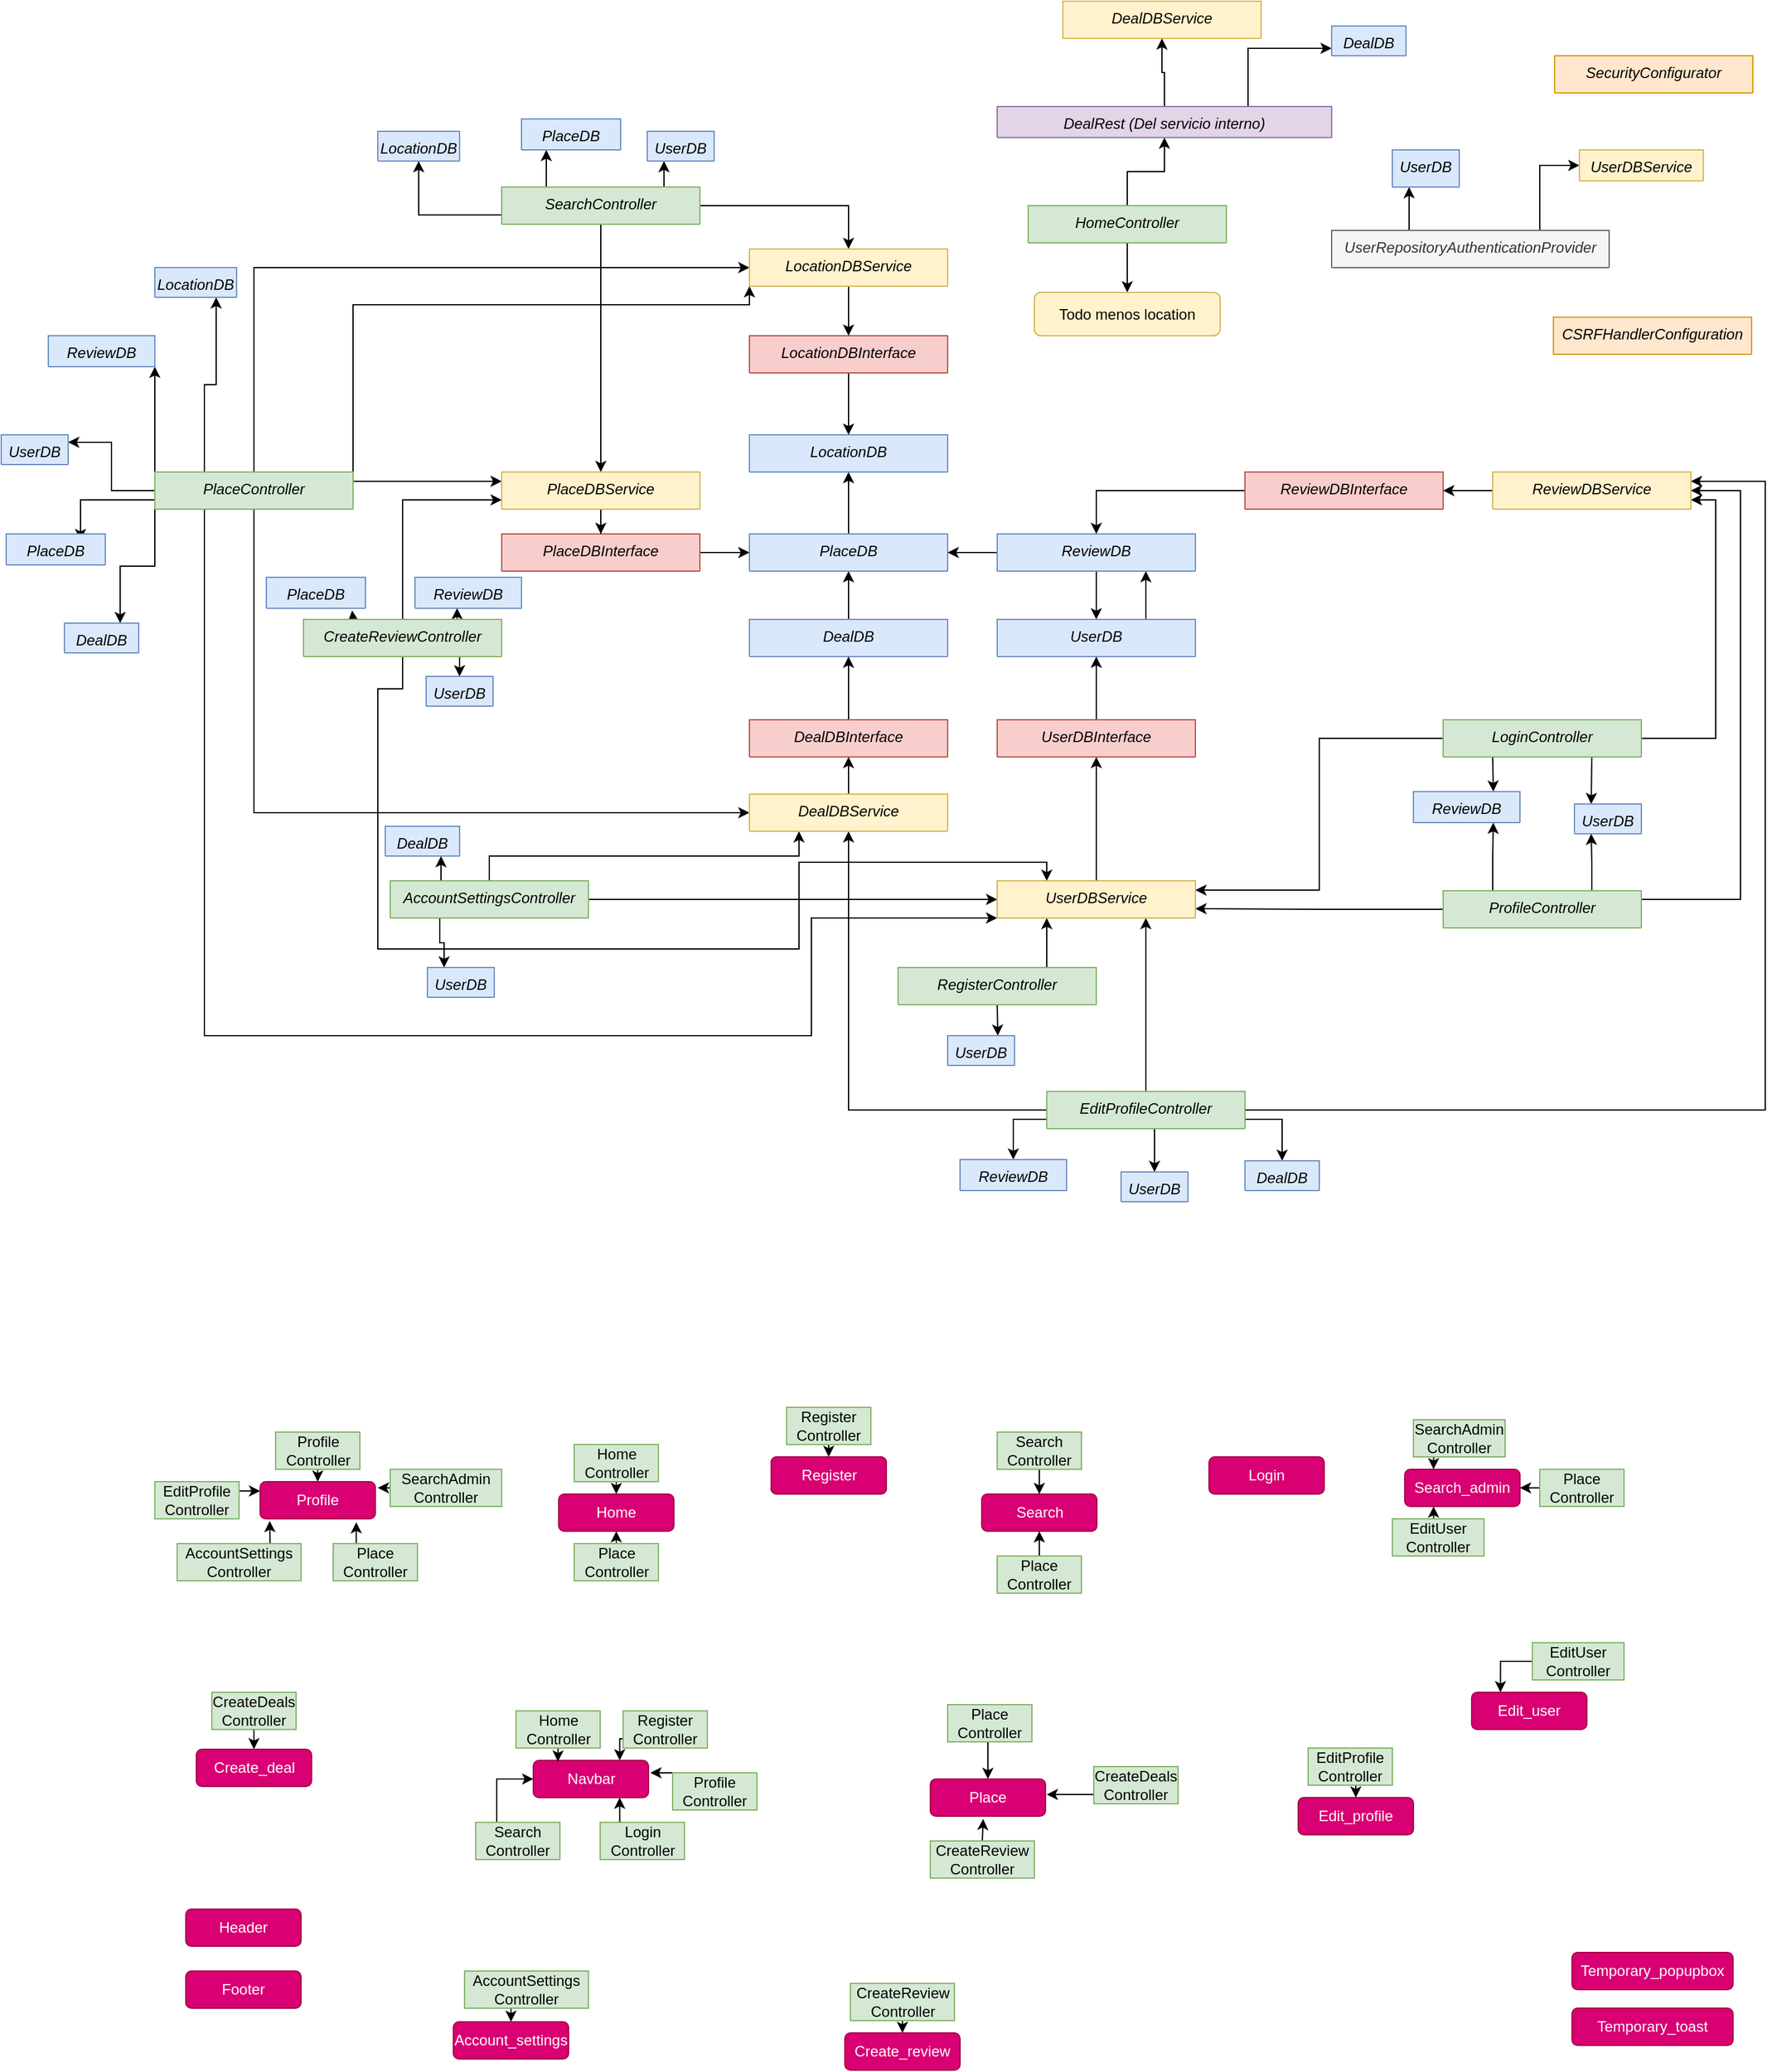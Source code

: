 <mxfile version="16.6.4" type="device"><diagram id="C5RBs43oDa-KdzZeNtuy" name="Page-1"><mxGraphModel dx="2424" dy="891" grid="1" gridSize="10" guides="1" tooltips="1" connect="1" arrows="1" fold="1" page="1" pageScale="1" pageWidth="827" pageHeight="1169" math="0" shadow="0"><root><mxCell id="WIyWlLk6GJQsqaUBKTNV-0"/><mxCell id="WIyWlLk6GJQsqaUBKTNV-1" parent="WIyWlLk6GJQsqaUBKTNV-0"/><mxCell id="lcoLYZbdKthevD5lMXGq-11" style="edgeStyle=orthogonalEdgeStyle;rounded=0;orthogonalLoop=1;jettySize=auto;html=1;exitX=0.5;exitY=0;exitDx=0;exitDy=0;entryX=0.5;entryY=1;entryDx=0;entryDy=0;" parent="WIyWlLk6GJQsqaUBKTNV-1" source="jS5s8k_EG08oTQn9pjuu-0" target="jS5s8k_EG08oTQn9pjuu-1" edge="1"><mxGeometry relative="1" as="geometry"/></mxCell><mxCell id="jS5s8k_EG08oTQn9pjuu-0" value="DealDB" style="swimlane;fontStyle=2;align=center;verticalAlign=top;childLayout=stackLayout;horizontal=1;startSize=30;horizontalStack=0;resizeParent=1;resizeLast=0;collapsible=1;marginBottom=0;rounded=0;shadow=0;strokeWidth=1;fillColor=#dae8fc;strokeColor=#6c8ebf;" parent="WIyWlLk6GJQsqaUBKTNV-1" vertex="1"><mxGeometry x="-180" y="554" width="160" height="30" as="geometry"><mxRectangle x="230" y="140" width="160" height="26" as="alternateBounds"/></mxGeometry></mxCell><mxCell id="lcoLYZbdKthevD5lMXGq-15" style="edgeStyle=orthogonalEdgeStyle;rounded=0;orthogonalLoop=1;jettySize=auto;html=1;exitX=0.5;exitY=0;exitDx=0;exitDy=0;entryX=0.5;entryY=1;entryDx=0;entryDy=0;" parent="WIyWlLk6GJQsqaUBKTNV-1" source="jS5s8k_EG08oTQn9pjuu-1" target="lcoLYZbdKthevD5lMXGq-0" edge="1"><mxGeometry relative="1" as="geometry"/></mxCell><mxCell id="jS5s8k_EG08oTQn9pjuu-1" value="PlaceDB" style="swimlane;fontStyle=2;align=center;verticalAlign=top;childLayout=stackLayout;horizontal=1;startSize=30;horizontalStack=0;resizeParent=1;resizeLast=0;collapsible=1;marginBottom=0;rounded=0;shadow=0;strokeWidth=1;fillColor=#dae8fc;strokeColor=#6c8ebf;" parent="WIyWlLk6GJQsqaUBKTNV-1" vertex="1"><mxGeometry x="-180" y="485" width="160" height="30" as="geometry"><mxRectangle x="230" y="140" width="160" height="26" as="alternateBounds"/></mxGeometry></mxCell><mxCell id="lcoLYZbdKthevD5lMXGq-16" style="edgeStyle=orthogonalEdgeStyle;rounded=0;orthogonalLoop=1;jettySize=auto;html=1;exitX=0.5;exitY=1;exitDx=0;exitDy=0;" parent="WIyWlLk6GJQsqaUBKTNV-1" source="jS5s8k_EG08oTQn9pjuu-2" target="jS5s8k_EG08oTQn9pjuu-3" edge="1"><mxGeometry relative="1" as="geometry"/></mxCell><mxCell id="lcoLYZbdKthevD5lMXGq-18" style="edgeStyle=orthogonalEdgeStyle;rounded=0;orthogonalLoop=1;jettySize=auto;html=1;exitX=0;exitY=0.5;exitDx=0;exitDy=0;entryX=1;entryY=0.5;entryDx=0;entryDy=0;" parent="WIyWlLk6GJQsqaUBKTNV-1" source="jS5s8k_EG08oTQn9pjuu-2" target="jS5s8k_EG08oTQn9pjuu-1" edge="1"><mxGeometry relative="1" as="geometry"><Array as="points"><mxPoint x="140" y="500"/></Array></mxGeometry></mxCell><mxCell id="jS5s8k_EG08oTQn9pjuu-2" value="ReviewDB" style="swimlane;fontStyle=2;align=center;verticalAlign=top;childLayout=stackLayout;horizontal=1;startSize=30;horizontalStack=0;resizeParent=1;resizeLast=0;collapsible=1;marginBottom=0;rounded=0;shadow=0;strokeWidth=1;fillColor=#dae8fc;strokeColor=#6c8ebf;" parent="WIyWlLk6GJQsqaUBKTNV-1" vertex="1"><mxGeometry x="20" y="485" width="160" height="30" as="geometry"><mxRectangle x="230" y="140" width="160" height="26" as="alternateBounds"/></mxGeometry></mxCell><mxCell id="Cm-_dwFosWJV-6OOwJ60-0" style="edgeStyle=orthogonalEdgeStyle;rounded=0;orthogonalLoop=1;jettySize=auto;html=1;exitX=0.75;exitY=0;exitDx=0;exitDy=0;entryX=0.75;entryY=1;entryDx=0;entryDy=0;" parent="WIyWlLk6GJQsqaUBKTNV-1" source="jS5s8k_EG08oTQn9pjuu-3" target="jS5s8k_EG08oTQn9pjuu-2" edge="1"><mxGeometry relative="1" as="geometry"/></mxCell><mxCell id="jS5s8k_EG08oTQn9pjuu-3" value="UserDB" style="swimlane;fontStyle=2;align=center;verticalAlign=top;childLayout=stackLayout;horizontal=1;startSize=30;horizontalStack=0;resizeParent=1;resizeLast=0;collapsible=1;marginBottom=0;rounded=0;shadow=0;strokeWidth=1;fillColor=#dae8fc;strokeColor=#6c8ebf;" parent="WIyWlLk6GJQsqaUBKTNV-1" vertex="1"><mxGeometry x="20" y="554" width="160" height="30" as="geometry"><mxRectangle x="230" y="140" width="160" height="26" as="alternateBounds"/></mxGeometry></mxCell><mxCell id="jS5s8k_EG08oTQn9pjuu-15" style="edgeStyle=orthogonalEdgeStyle;rounded=0;orthogonalLoop=1;jettySize=auto;html=1;entryX=0.5;entryY=1;entryDx=0;entryDy=0;" parent="WIyWlLk6GJQsqaUBKTNV-1" source="jS5s8k_EG08oTQn9pjuu-4" target="jS5s8k_EG08oTQn9pjuu-3" edge="1"><mxGeometry relative="1" as="geometry"/></mxCell><mxCell id="jS5s8k_EG08oTQn9pjuu-19" style="edgeStyle=orthogonalEdgeStyle;rounded=0;orthogonalLoop=1;jettySize=auto;html=1;entryX=0;entryY=0.5;entryDx=0;entryDy=0;" parent="WIyWlLk6GJQsqaUBKTNV-1" source="jS5s8k_EG08oTQn9pjuu-5" target="jS5s8k_EG08oTQn9pjuu-1" edge="1"><mxGeometry relative="1" as="geometry"/></mxCell><mxCell id="jS5s8k_EG08oTQn9pjuu-5" value="PlaceDBInterface" style="swimlane;fontStyle=2;align=center;verticalAlign=top;childLayout=stackLayout;horizontal=1;startSize=30;horizontalStack=0;resizeParent=1;resizeLast=0;collapsible=1;marginBottom=0;rounded=0;shadow=0;strokeWidth=1;fillColor=#f8cecc;strokeColor=#b85450;" parent="WIyWlLk6GJQsqaUBKTNV-1" vertex="1"><mxGeometry x="-380" y="485" width="160" height="30" as="geometry"><mxRectangle x="230" y="140" width="160" height="26" as="alternateBounds"/></mxGeometry></mxCell><mxCell id="lcoLYZbdKthevD5lMXGq-50" style="edgeStyle=orthogonalEdgeStyle;rounded=0;orthogonalLoop=1;jettySize=auto;html=1;exitX=0;exitY=0.5;exitDx=0;exitDy=0;entryX=0.5;entryY=0;entryDx=0;entryDy=0;" parent="WIyWlLk6GJQsqaUBKTNV-1" source="jS5s8k_EG08oTQn9pjuu-6" target="jS5s8k_EG08oTQn9pjuu-2" edge="1"><mxGeometry relative="1" as="geometry"/></mxCell><mxCell id="jS5s8k_EG08oTQn9pjuu-6" value="ReviewDBInterface" style="swimlane;fontStyle=2;align=center;verticalAlign=top;childLayout=stackLayout;horizontal=1;startSize=30;horizontalStack=0;resizeParent=1;resizeLast=0;collapsible=1;marginBottom=0;rounded=0;shadow=0;strokeWidth=1;fillColor=#f8cecc;strokeColor=#b85450;" parent="WIyWlLk6GJQsqaUBKTNV-1" vertex="1"><mxGeometry x="220" y="435" width="160" height="30" as="geometry"><mxRectangle x="230" y="140" width="160" height="26" as="alternateBounds"/></mxGeometry></mxCell><mxCell id="lcoLYZbdKthevD5lMXGq-12" style="edgeStyle=orthogonalEdgeStyle;rounded=0;orthogonalLoop=1;jettySize=auto;html=1;exitX=0.5;exitY=0;exitDx=0;exitDy=0;entryX=0.5;entryY=1;entryDx=0;entryDy=0;" parent="WIyWlLk6GJQsqaUBKTNV-1" source="jS5s8k_EG08oTQn9pjuu-7" target="jS5s8k_EG08oTQn9pjuu-0" edge="1"><mxGeometry relative="1" as="geometry"/></mxCell><mxCell id="jS5s8k_EG08oTQn9pjuu-7" value="DealDBInterface" style="swimlane;fontStyle=2;align=center;verticalAlign=top;childLayout=stackLayout;horizontal=1;startSize=30;horizontalStack=0;resizeParent=1;resizeLast=0;collapsible=1;marginBottom=0;rounded=0;shadow=0;strokeWidth=1;fillColor=#f8cecc;strokeColor=#b85450;" parent="WIyWlLk6GJQsqaUBKTNV-1" vertex="1"><mxGeometry x="-180" y="635" width="160" height="30" as="geometry"><mxRectangle x="230" y="140" width="160" height="26" as="alternateBounds"/></mxGeometry></mxCell><mxCell id="lcoLYZbdKthevD5lMXGq-77" style="edgeStyle=orthogonalEdgeStyle;rounded=0;orthogonalLoop=1;jettySize=auto;html=1;exitX=0.5;exitY=0;exitDx=0;exitDy=0;entryX=0.5;entryY=1;entryDx=0;entryDy=0;" parent="WIyWlLk6GJQsqaUBKTNV-1" edge="1"><mxGeometry relative="1" as="geometry"><mxPoint x="300" y="545" as="targetPoint"/></mxGeometry></mxCell><mxCell id="jS5s8k_EG08oTQn9pjuu-11" style="edgeStyle=orthogonalEdgeStyle;rounded=0;orthogonalLoop=1;jettySize=auto;html=1;exitX=0.5;exitY=1;exitDx=0;exitDy=0;fillColor=#dae8fc;strokeColor=#6c8ebf;" parent="WIyWlLk6GJQsqaUBKTNV-1" source="jS5s8k_EG08oTQn9pjuu-0" target="jS5s8k_EG08oTQn9pjuu-0" edge="1"><mxGeometry relative="1" as="geometry"/></mxCell><mxCell id="lcoLYZbdKthevD5lMXGq-132" style="edgeStyle=orthogonalEdgeStyle;rounded=0;orthogonalLoop=1;jettySize=auto;html=1;exitX=0.5;exitY=1;exitDx=0;exitDy=0;entryX=0.5;entryY=0;entryDx=0;entryDy=0;" parent="WIyWlLk6GJQsqaUBKTNV-1" source="jS5s8k_EG08oTQn9pjuu-20" target="lcoLYZbdKthevD5lMXGq-29" edge="1"><mxGeometry relative="1" as="geometry"/></mxCell><mxCell id="AQl78NxnLFF2YB0KqUk6-113" style="edgeStyle=orthogonalEdgeStyle;rounded=0;orthogonalLoop=1;jettySize=auto;html=1;exitX=0.5;exitY=0;exitDx=0;exitDy=0;entryX=0.5;entryY=1;entryDx=0;entryDy=0;" edge="1" parent="WIyWlLk6GJQsqaUBKTNV-1" source="jS5s8k_EG08oTQn9pjuu-20" target="AQl78NxnLFF2YB0KqUk6-112"><mxGeometry relative="1" as="geometry"/></mxCell><mxCell id="jS5s8k_EG08oTQn9pjuu-20" value="HomeController" style="swimlane;fontStyle=2;align=center;verticalAlign=top;childLayout=stackLayout;horizontal=1;startSize=30;horizontalStack=0;resizeParent=1;resizeLast=0;collapsible=1;marginBottom=0;rounded=0;shadow=0;strokeWidth=1;fillColor=#d5e8d4;strokeColor=#82b366;" parent="WIyWlLk6GJQsqaUBKTNV-1" vertex="1"><mxGeometry x="45" y="220" width="160" height="30" as="geometry"><mxRectangle x="230" y="140" width="160" height="26" as="alternateBounds"/></mxGeometry></mxCell><mxCell id="lcoLYZbdKthevD5lMXGq-100" style="edgeStyle=orthogonalEdgeStyle;rounded=0;orthogonalLoop=1;jettySize=auto;html=1;exitX=0.5;exitY=1;exitDx=0;exitDy=0;entryX=0;entryY=0.5;entryDx=0;entryDy=0;" parent="WIyWlLk6GJQsqaUBKTNV-1" source="jS5s8k_EG08oTQn9pjuu-22" target="lcoLYZbdKthevD5lMXGq-93" edge="1"><mxGeometry relative="1" as="geometry"/></mxCell><mxCell id="lcoLYZbdKthevD5lMXGq-107" style="edgeStyle=orthogonalEdgeStyle;rounded=0;orthogonalLoop=1;jettySize=auto;html=1;exitX=0.5;exitY=0;exitDx=0;exitDy=0;entryX=0;entryY=0.5;entryDx=0;entryDy=0;" parent="WIyWlLk6GJQsqaUBKTNV-1" source="jS5s8k_EG08oTQn9pjuu-22" target="lcoLYZbdKthevD5lMXGq-90" edge="1"><mxGeometry relative="1" as="geometry"/></mxCell><mxCell id="lcoLYZbdKthevD5lMXGq-123" style="edgeStyle=orthogonalEdgeStyle;rounded=0;orthogonalLoop=1;jettySize=auto;html=1;exitX=1;exitY=0.25;exitDx=0;exitDy=0;entryX=0;entryY=0.25;entryDx=0;entryDy=0;" parent="WIyWlLk6GJQsqaUBKTNV-1" source="jS5s8k_EG08oTQn9pjuu-22" target="lcoLYZbdKthevD5lMXGq-102" edge="1"><mxGeometry relative="1" as="geometry"/></mxCell><mxCell id="Cm-_dwFosWJV-6OOwJ60-39" style="edgeStyle=orthogonalEdgeStyle;rounded=0;orthogonalLoop=1;jettySize=auto;html=1;exitX=1;exitY=0;exitDx=0;exitDy=0;entryX=0;entryY=1;entryDx=0;entryDy=0;" parent="WIyWlLk6GJQsqaUBKTNV-1" source="jS5s8k_EG08oTQn9pjuu-22" target="lcoLYZbdKthevD5lMXGq-90" edge="1"><mxGeometry relative="1" as="geometry"><mxPoint x="-500" y="310" as="targetPoint"/><Array as="points"><mxPoint x="-500" y="300"/><mxPoint x="-180" y="300"/></Array></mxGeometry></mxCell><mxCell id="Cm-_dwFosWJV-6OOwJ60-41" style="edgeStyle=orthogonalEdgeStyle;rounded=0;orthogonalLoop=1;jettySize=auto;html=1;exitX=0.25;exitY=1;exitDx=0;exitDy=0;entryX=0;entryY=1;entryDx=0;entryDy=0;" parent="WIyWlLk6GJQsqaUBKTNV-1" source="jS5s8k_EG08oTQn9pjuu-22" target="lcoLYZbdKthevD5lMXGq-110" edge="1"><mxGeometry relative="1" as="geometry"><mxPoint x="-620" y="930" as="targetPoint"/><Array as="points"><mxPoint x="-620" y="890"/><mxPoint x="-130" y="890"/><mxPoint x="-130" y="795"/></Array></mxGeometry></mxCell><mxCell id="Cm-_dwFosWJV-6OOwJ60-48" style="edgeStyle=orthogonalEdgeStyle;rounded=0;orthogonalLoop=1;jettySize=auto;html=1;exitX=0.25;exitY=0;exitDx=0;exitDy=0;entryX=0.75;entryY=1;entryDx=0;entryDy=0;" parent="WIyWlLk6GJQsqaUBKTNV-1" source="jS5s8k_EG08oTQn9pjuu-22" target="Cm-_dwFosWJV-6OOwJ60-46" edge="1"><mxGeometry relative="1" as="geometry"/></mxCell><mxCell id="Cm-_dwFosWJV-6OOwJ60-49" style="edgeStyle=orthogonalEdgeStyle;rounded=0;orthogonalLoop=1;jettySize=auto;html=1;exitX=0;exitY=0;exitDx=0;exitDy=0;entryX=1;entryY=1;entryDx=0;entryDy=0;" parent="WIyWlLk6GJQsqaUBKTNV-1" source="jS5s8k_EG08oTQn9pjuu-22" target="Cm-_dwFosWJV-6OOwJ60-44" edge="1"><mxGeometry relative="1" as="geometry"/></mxCell><mxCell id="Cm-_dwFosWJV-6OOwJ60-50" style="edgeStyle=orthogonalEdgeStyle;rounded=0;orthogonalLoop=1;jettySize=auto;html=1;exitX=0;exitY=0.5;exitDx=0;exitDy=0;entryX=1;entryY=0.25;entryDx=0;entryDy=0;" parent="WIyWlLk6GJQsqaUBKTNV-1" source="jS5s8k_EG08oTQn9pjuu-22" target="Cm-_dwFosWJV-6OOwJ60-45" edge="1"><mxGeometry relative="1" as="geometry"/></mxCell><mxCell id="Cm-_dwFosWJV-6OOwJ60-51" style="edgeStyle=orthogonalEdgeStyle;rounded=0;orthogonalLoop=1;jettySize=auto;html=1;exitX=0;exitY=0.75;exitDx=0;exitDy=0;entryX=0.75;entryY=0.2;entryDx=0;entryDy=0;entryPerimeter=0;" parent="WIyWlLk6GJQsqaUBKTNV-1" source="jS5s8k_EG08oTQn9pjuu-22" target="Cm-_dwFosWJV-6OOwJ60-43" edge="1"><mxGeometry relative="1" as="geometry"/></mxCell><mxCell id="Cm-_dwFosWJV-6OOwJ60-52" style="edgeStyle=orthogonalEdgeStyle;rounded=0;orthogonalLoop=1;jettySize=auto;html=1;exitX=0;exitY=1;exitDx=0;exitDy=0;entryX=0.75;entryY=0;entryDx=0;entryDy=0;" parent="WIyWlLk6GJQsqaUBKTNV-1" source="jS5s8k_EG08oTQn9pjuu-22" target="Cm-_dwFosWJV-6OOwJ60-47" edge="1"><mxGeometry relative="1" as="geometry"/></mxCell><mxCell id="jS5s8k_EG08oTQn9pjuu-22" value="PlaceController" style="swimlane;fontStyle=2;align=center;verticalAlign=top;childLayout=stackLayout;horizontal=1;startSize=30;horizontalStack=0;resizeParent=1;resizeLast=0;collapsible=1;marginBottom=0;rounded=0;shadow=0;strokeWidth=1;fillColor=#d5e8d4;strokeColor=#82b366;" parent="WIyWlLk6GJQsqaUBKTNV-1" vertex="1"><mxGeometry x="-660" y="435" width="160" height="30" as="geometry"><mxRectangle x="230" y="140" width="160" height="26" as="alternateBounds"/></mxGeometry></mxCell><mxCell id="lcoLYZbdKthevD5lMXGq-87" style="edgeStyle=orthogonalEdgeStyle;rounded=0;orthogonalLoop=1;jettySize=auto;html=1;exitX=1;exitY=0.5;exitDx=0;exitDy=0;entryX=1;entryY=0.75;entryDx=0;entryDy=0;" parent="WIyWlLk6GJQsqaUBKTNV-1" source="jS5s8k_EG08oTQn9pjuu-23" target="lcoLYZbdKthevD5lMXGq-79" edge="1"><mxGeometry relative="1" as="geometry"/></mxCell><mxCell id="lcoLYZbdKthevD5lMXGq-130" style="edgeStyle=orthogonalEdgeStyle;rounded=0;orthogonalLoop=1;jettySize=auto;html=1;exitX=0;exitY=0.5;exitDx=0;exitDy=0;entryX=1;entryY=0.25;entryDx=0;entryDy=0;" parent="WIyWlLk6GJQsqaUBKTNV-1" source="jS5s8k_EG08oTQn9pjuu-23" target="lcoLYZbdKthevD5lMXGq-110" edge="1"><mxGeometry relative="1" as="geometry"/></mxCell><mxCell id="Cm-_dwFosWJV-6OOwJ60-27" style="edgeStyle=orthogonalEdgeStyle;rounded=0;orthogonalLoop=1;jettySize=auto;html=1;exitX=0.25;exitY=1;exitDx=0;exitDy=0;entryX=0.75;entryY=0;entryDx=0;entryDy=0;" parent="WIyWlLk6GJQsqaUBKTNV-1" source="jS5s8k_EG08oTQn9pjuu-23" target="Cm-_dwFosWJV-6OOwJ60-22" edge="1"><mxGeometry relative="1" as="geometry"/></mxCell><mxCell id="Cm-_dwFosWJV-6OOwJ60-28" style="edgeStyle=orthogonalEdgeStyle;rounded=0;orthogonalLoop=1;jettySize=auto;html=1;exitX=0.75;exitY=1;exitDx=0;exitDy=0;entryX=0.25;entryY=0;entryDx=0;entryDy=0;" parent="WIyWlLk6GJQsqaUBKTNV-1" source="jS5s8k_EG08oTQn9pjuu-23" target="Cm-_dwFosWJV-6OOwJ60-23" edge="1"><mxGeometry relative="1" as="geometry"/></mxCell><mxCell id="jS5s8k_EG08oTQn9pjuu-23" value="LoginController" style="swimlane;fontStyle=2;align=center;verticalAlign=top;childLayout=stackLayout;horizontal=1;startSize=30;horizontalStack=0;resizeParent=1;resizeLast=0;collapsible=1;marginBottom=0;rounded=0;shadow=0;strokeWidth=1;fillColor=#d5e8d4;strokeColor=#82b366;" parent="WIyWlLk6GJQsqaUBKTNV-1" vertex="1"><mxGeometry x="380" y="635" width="160" height="30" as="geometry"><mxRectangle x="230" y="140" width="160" height="26" as="alternateBounds"/></mxGeometry></mxCell><mxCell id="lcoLYZbdKthevD5lMXGq-127" style="edgeStyle=orthogonalEdgeStyle;rounded=0;orthogonalLoop=1;jettySize=auto;html=1;exitX=0.75;exitY=0;exitDx=0;exitDy=0;entryX=0.25;entryY=1;entryDx=0;entryDy=0;" parent="WIyWlLk6GJQsqaUBKTNV-1" source="jS5s8k_EG08oTQn9pjuu-24" target="lcoLYZbdKthevD5lMXGq-110" edge="1"><mxGeometry relative="1" as="geometry"/></mxCell><mxCell id="Cm-_dwFosWJV-6OOwJ60-32" style="edgeStyle=orthogonalEdgeStyle;rounded=0;orthogonalLoop=1;jettySize=auto;html=1;exitX=0.5;exitY=1;exitDx=0;exitDy=0;entryX=0.75;entryY=0;entryDx=0;entryDy=0;" parent="WIyWlLk6GJQsqaUBKTNV-1" source="jS5s8k_EG08oTQn9pjuu-24" target="Cm-_dwFosWJV-6OOwJ60-31" edge="1"><mxGeometry relative="1" as="geometry"/></mxCell><mxCell id="jS5s8k_EG08oTQn9pjuu-24" value="RegisterController" style="swimlane;fontStyle=2;align=center;verticalAlign=top;childLayout=stackLayout;horizontal=1;startSize=30;horizontalStack=0;resizeParent=1;resizeLast=0;collapsible=1;marginBottom=0;rounded=0;shadow=0;strokeWidth=1;fillColor=#d5e8d4;strokeColor=#82b366;" parent="WIyWlLk6GJQsqaUBKTNV-1" vertex="1"><mxGeometry x="-60" y="835" width="160" height="30" as="geometry"><mxRectangle x="230" y="140" width="160" height="26" as="alternateBounds"/></mxGeometry></mxCell><mxCell id="lcoLYZbdKthevD5lMXGq-119" style="edgeStyle=orthogonalEdgeStyle;rounded=0;orthogonalLoop=1;jettySize=auto;html=1;exitX=1;exitY=0.5;exitDx=0;exitDy=0;entryX=1;entryY=0.5;entryDx=0;entryDy=0;" parent="WIyWlLk6GJQsqaUBKTNV-1" source="jS5s8k_EG08oTQn9pjuu-25" target="lcoLYZbdKthevD5lMXGq-79" edge="1"><mxGeometry relative="1" as="geometry"><Array as="points"><mxPoint x="620" y="780"/><mxPoint x="620" y="450"/></Array></mxGeometry></mxCell><mxCell id="lcoLYZbdKthevD5lMXGq-131" style="edgeStyle=orthogonalEdgeStyle;rounded=0;orthogonalLoop=1;jettySize=auto;html=1;exitX=0;exitY=0.5;exitDx=0;exitDy=0;entryX=1;entryY=0.75;entryDx=0;entryDy=0;" parent="WIyWlLk6GJQsqaUBKTNV-1" source="jS5s8k_EG08oTQn9pjuu-25" target="lcoLYZbdKthevD5lMXGq-110" edge="1"><mxGeometry relative="1" as="geometry"/></mxCell><mxCell id="Cm-_dwFosWJV-6OOwJ60-29" style="edgeStyle=orthogonalEdgeStyle;rounded=0;orthogonalLoop=1;jettySize=auto;html=1;exitX=0.75;exitY=0;exitDx=0;exitDy=0;entryX=0.25;entryY=1;entryDx=0;entryDy=0;" parent="WIyWlLk6GJQsqaUBKTNV-1" source="jS5s8k_EG08oTQn9pjuu-25" target="Cm-_dwFosWJV-6OOwJ60-23" edge="1"><mxGeometry relative="1" as="geometry"/></mxCell><mxCell id="Cm-_dwFosWJV-6OOwJ60-30" style="edgeStyle=orthogonalEdgeStyle;rounded=0;orthogonalLoop=1;jettySize=auto;html=1;exitX=0.25;exitY=0;exitDx=0;exitDy=0;entryX=0.75;entryY=1;entryDx=0;entryDy=0;" parent="WIyWlLk6GJQsqaUBKTNV-1" source="jS5s8k_EG08oTQn9pjuu-25" target="Cm-_dwFosWJV-6OOwJ60-22" edge="1"><mxGeometry relative="1" as="geometry"/></mxCell><mxCell id="jS5s8k_EG08oTQn9pjuu-25" value="ProfileController" style="swimlane;fontStyle=2;align=center;verticalAlign=top;childLayout=stackLayout;horizontal=1;startSize=30;horizontalStack=0;resizeParent=1;resizeLast=0;collapsible=1;marginBottom=0;rounded=0;shadow=0;strokeWidth=1;fillColor=#d5e8d4;strokeColor=#82b366;" parent="WIyWlLk6GJQsqaUBKTNV-1" vertex="1"><mxGeometry x="380" y="773" width="160" height="30" as="geometry"><mxRectangle x="230" y="140" width="160" height="26" as="alternateBounds"/></mxGeometry></mxCell><mxCell id="lcoLYZbdKthevD5lMXGq-98" style="edgeStyle=orthogonalEdgeStyle;rounded=0;orthogonalLoop=1;jettySize=auto;html=1;exitX=0.5;exitY=0;exitDx=0;exitDy=0;entryX=0.25;entryY=1;entryDx=0;entryDy=0;" parent="WIyWlLk6GJQsqaUBKTNV-1" source="jS5s8k_EG08oTQn9pjuu-26" target="lcoLYZbdKthevD5lMXGq-93" edge="1"><mxGeometry relative="1" as="geometry"/></mxCell><mxCell id="lcoLYZbdKthevD5lMXGq-114" style="edgeStyle=orthogonalEdgeStyle;rounded=0;orthogonalLoop=1;jettySize=auto;html=1;exitX=1;exitY=0.5;exitDx=0;exitDy=0;entryX=0;entryY=0.5;entryDx=0;entryDy=0;" parent="WIyWlLk6GJQsqaUBKTNV-1" source="jS5s8k_EG08oTQn9pjuu-26" target="lcoLYZbdKthevD5lMXGq-110" edge="1"><mxGeometry relative="1" as="geometry"/></mxCell><mxCell id="Cm-_dwFosWJV-6OOwJ60-20" style="edgeStyle=orthogonalEdgeStyle;rounded=0;orthogonalLoop=1;jettySize=auto;html=1;exitX=0.25;exitY=0;exitDx=0;exitDy=0;entryX=0.75;entryY=1;entryDx=0;entryDy=0;" parent="WIyWlLk6GJQsqaUBKTNV-1" source="jS5s8k_EG08oTQn9pjuu-26" target="Cm-_dwFosWJV-6OOwJ60-18" edge="1"><mxGeometry relative="1" as="geometry"/></mxCell><mxCell id="Cm-_dwFosWJV-6OOwJ60-21" style="edgeStyle=orthogonalEdgeStyle;rounded=0;orthogonalLoop=1;jettySize=auto;html=1;exitX=0.25;exitY=1;exitDx=0;exitDy=0;entryX=0.25;entryY=0;entryDx=0;entryDy=0;" parent="WIyWlLk6GJQsqaUBKTNV-1" source="jS5s8k_EG08oTQn9pjuu-26" target="Cm-_dwFosWJV-6OOwJ60-17" edge="1"><mxGeometry relative="1" as="geometry"/></mxCell><mxCell id="jS5s8k_EG08oTQn9pjuu-26" value="AccountSettingsController" style="swimlane;fontStyle=2;align=center;verticalAlign=top;childLayout=stackLayout;horizontal=1;startSize=30;horizontalStack=0;resizeParent=1;resizeLast=0;collapsible=1;marginBottom=0;rounded=0;shadow=0;strokeWidth=1;fillColor=#d5e8d4;strokeColor=#82b366;" parent="WIyWlLk6GJQsqaUBKTNV-1" vertex="1"><mxGeometry x="-470" y="765" width="160" height="30" as="geometry"><mxRectangle x="230" y="140" width="160" height="26" as="alternateBounds"/></mxGeometry></mxCell><mxCell id="lcoLYZbdKthevD5lMXGq-124" style="edgeStyle=orthogonalEdgeStyle;rounded=0;orthogonalLoop=1;jettySize=auto;html=1;exitX=0.5;exitY=0;exitDx=0;exitDy=0;entryX=0;entryY=0.75;entryDx=0;entryDy=0;" parent="WIyWlLk6GJQsqaUBKTNV-1" source="jS5s8k_EG08oTQn9pjuu-27" target="lcoLYZbdKthevD5lMXGq-102" edge="1"><mxGeometry relative="1" as="geometry"/></mxCell><mxCell id="Cm-_dwFosWJV-6OOwJ60-1" style="edgeStyle=orthogonalEdgeStyle;rounded=0;orthogonalLoop=1;jettySize=auto;html=1;exitX=0.5;exitY=1;exitDx=0;exitDy=0;entryX=0.25;entryY=0;entryDx=0;entryDy=0;" parent="WIyWlLk6GJQsqaUBKTNV-1" source="jS5s8k_EG08oTQn9pjuu-27" target="lcoLYZbdKthevD5lMXGq-110" edge="1"><mxGeometry relative="1" as="geometry"><mxPoint x="-240" y="810" as="targetPoint"/><Array as="points"><mxPoint x="-460" y="610"/><mxPoint x="-480" y="610"/><mxPoint x="-480" y="820"/><mxPoint x="-140" y="820"/><mxPoint x="-140" y="750"/><mxPoint x="60" y="750"/></Array></mxGeometry></mxCell><mxCell id="Cm-_dwFosWJV-6OOwJ60-8" style="edgeStyle=orthogonalEdgeStyle;rounded=0;orthogonalLoop=1;jettySize=auto;html=1;exitX=0.25;exitY=0;exitDx=0;exitDy=0;entryX=0.866;entryY=1.071;entryDx=0;entryDy=0;entryPerimeter=0;" parent="WIyWlLk6GJQsqaUBKTNV-1" source="jS5s8k_EG08oTQn9pjuu-27" target="Cm-_dwFosWJV-6OOwJ60-5" edge="1"><mxGeometry relative="1" as="geometry"/></mxCell><mxCell id="Cm-_dwFosWJV-6OOwJ60-9" style="edgeStyle=orthogonalEdgeStyle;rounded=0;orthogonalLoop=1;jettySize=auto;html=1;exitX=0.75;exitY=0;exitDx=0;exitDy=0;entryX=0.395;entryY=0.995;entryDx=0;entryDy=0;entryPerimeter=0;" parent="WIyWlLk6GJQsqaUBKTNV-1" source="jS5s8k_EG08oTQn9pjuu-27" target="Cm-_dwFosWJV-6OOwJ60-6" edge="1"><mxGeometry relative="1" as="geometry"/></mxCell><mxCell id="Cm-_dwFosWJV-6OOwJ60-10" style="edgeStyle=orthogonalEdgeStyle;rounded=0;orthogonalLoop=1;jettySize=auto;html=1;exitX=0.75;exitY=1;exitDx=0;exitDy=0;entryX=0.5;entryY=0;entryDx=0;entryDy=0;" parent="WIyWlLk6GJQsqaUBKTNV-1" source="jS5s8k_EG08oTQn9pjuu-27" target="Cm-_dwFosWJV-6OOwJ60-7" edge="1"><mxGeometry relative="1" as="geometry"/></mxCell><mxCell id="jS5s8k_EG08oTQn9pjuu-27" value="CreateReviewController" style="swimlane;fontStyle=2;align=center;verticalAlign=top;childLayout=stackLayout;horizontal=1;startSize=30;horizontalStack=0;resizeParent=1;resizeLast=0;collapsible=1;marginBottom=0;rounded=0;shadow=0;strokeWidth=1;fillColor=#d5e8d4;strokeColor=#82b366;" parent="WIyWlLk6GJQsqaUBKTNV-1" vertex="1"><mxGeometry x="-540" y="554" width="160" height="30" as="geometry"><mxRectangle x="230" y="140" width="160" height="26" as="alternateBounds"/></mxGeometry></mxCell><mxCell id="lcoLYZbdKthevD5lMXGq-116" style="edgeStyle=orthogonalEdgeStyle;rounded=0;orthogonalLoop=1;jettySize=auto;html=1;exitX=1;exitY=0.5;exitDx=0;exitDy=0;entryX=1;entryY=0.25;entryDx=0;entryDy=0;" parent="WIyWlLk6GJQsqaUBKTNV-1" source="jS5s8k_EG08oTQn9pjuu-28" target="lcoLYZbdKthevD5lMXGq-79" edge="1"><mxGeometry relative="1" as="geometry"><Array as="points"><mxPoint x="640" y="950"/><mxPoint x="640" y="443"/></Array></mxGeometry></mxCell><mxCell id="lcoLYZbdKthevD5lMXGq-121" style="edgeStyle=orthogonalEdgeStyle;rounded=0;orthogonalLoop=1;jettySize=auto;html=1;exitX=0.5;exitY=0;exitDx=0;exitDy=0;entryX=0.75;entryY=1;entryDx=0;entryDy=0;" parent="WIyWlLk6GJQsqaUBKTNV-1" source="jS5s8k_EG08oTQn9pjuu-28" target="lcoLYZbdKthevD5lMXGq-110" edge="1"><mxGeometry relative="1" as="geometry"/></mxCell><mxCell id="lcoLYZbdKthevD5lMXGq-126" style="edgeStyle=orthogonalEdgeStyle;rounded=0;orthogonalLoop=1;jettySize=auto;html=1;exitX=0;exitY=0.5;exitDx=0;exitDy=0;entryX=0.5;entryY=1;entryDx=0;entryDy=0;" parent="WIyWlLk6GJQsqaUBKTNV-1" source="jS5s8k_EG08oTQn9pjuu-28" target="lcoLYZbdKthevD5lMXGq-93" edge="1"><mxGeometry relative="1" as="geometry"/></mxCell><mxCell id="Cm-_dwFosWJV-6OOwJ60-14" style="edgeStyle=orthogonalEdgeStyle;rounded=0;orthogonalLoop=1;jettySize=auto;html=1;exitX=0;exitY=0.75;exitDx=0;exitDy=0;entryX=0.5;entryY=0;entryDx=0;entryDy=0;" parent="WIyWlLk6GJQsqaUBKTNV-1" source="jS5s8k_EG08oTQn9pjuu-28" target="Cm-_dwFosWJV-6OOwJ60-12" edge="1"><mxGeometry relative="1" as="geometry"/></mxCell><mxCell id="Cm-_dwFosWJV-6OOwJ60-15" style="edgeStyle=orthogonalEdgeStyle;rounded=0;orthogonalLoop=1;jettySize=auto;html=1;exitX=0.5;exitY=1;exitDx=0;exitDy=0;entryX=0.5;entryY=0;entryDx=0;entryDy=0;" parent="WIyWlLk6GJQsqaUBKTNV-1" source="jS5s8k_EG08oTQn9pjuu-28" target="Cm-_dwFosWJV-6OOwJ60-13" edge="1"><mxGeometry relative="1" as="geometry"/></mxCell><mxCell id="Cm-_dwFosWJV-6OOwJ60-16" style="edgeStyle=orthogonalEdgeStyle;rounded=0;orthogonalLoop=1;jettySize=auto;html=1;exitX=1;exitY=0.75;exitDx=0;exitDy=0;entryX=0.5;entryY=0;entryDx=0;entryDy=0;" parent="WIyWlLk6GJQsqaUBKTNV-1" source="jS5s8k_EG08oTQn9pjuu-28" target="Cm-_dwFosWJV-6OOwJ60-11" edge="1"><mxGeometry relative="1" as="geometry"/></mxCell><mxCell id="jS5s8k_EG08oTQn9pjuu-28" value="EditProfileController" style="swimlane;fontStyle=2;align=center;verticalAlign=top;childLayout=stackLayout;horizontal=1;startSize=30;horizontalStack=0;resizeParent=1;resizeLast=0;collapsible=1;marginBottom=0;rounded=0;shadow=0;strokeWidth=1;fillColor=#D5E8D4;strokeColor=#82b366;" parent="WIyWlLk6GJQsqaUBKTNV-1" vertex="1"><mxGeometry x="60" y="935" width="160" height="30" as="geometry"><mxRectangle x="230" y="140" width="160" height="26" as="alternateBounds"/></mxGeometry></mxCell><mxCell id="lcoLYZbdKthevD5lMXGq-0" value="LocationDB" style="swimlane;fontStyle=2;align=center;verticalAlign=top;childLayout=stackLayout;horizontal=1;startSize=30;horizontalStack=0;resizeParent=1;resizeLast=0;collapsible=1;marginBottom=0;rounded=0;shadow=0;strokeWidth=1;fillColor=#dae8fc;strokeColor=#6c8ebf;" parent="WIyWlLk6GJQsqaUBKTNV-1" vertex="1"><mxGeometry x="-180" y="405" width="160" height="30" as="geometry"><mxRectangle x="270" y="330" width="160" height="26" as="alternateBounds"/></mxGeometry></mxCell><mxCell id="lcoLYZbdKthevD5lMXGq-3" style="edgeStyle=orthogonalEdgeStyle;rounded=0;orthogonalLoop=1;jettySize=auto;html=1;exitX=0.5;exitY=1;exitDx=0;exitDy=0;" parent="WIyWlLk6GJQsqaUBKTNV-1" source="lcoLYZbdKthevD5lMXGq-2" target="lcoLYZbdKthevD5lMXGq-0" edge="1"><mxGeometry relative="1" as="geometry"/></mxCell><mxCell id="lcoLYZbdKthevD5lMXGq-2" value="LocationDBInterface" style="swimlane;fontStyle=2;align=center;verticalAlign=top;childLayout=stackLayout;horizontal=1;startSize=30;horizontalStack=0;resizeParent=1;resizeLast=0;collapsible=1;marginBottom=0;rounded=0;shadow=0;strokeWidth=1;fillColor=#f8cecc;strokeColor=#b85450;" parent="WIyWlLk6GJQsqaUBKTNV-1" vertex="1"><mxGeometry x="-180" y="325" width="160" height="30" as="geometry"><mxRectangle x="230" y="140" width="160" height="26" as="alternateBounds"/></mxGeometry></mxCell><mxCell id="lcoLYZbdKthevD5lMXGq-29" value="Todo menos location" style="rounded=1;whiteSpace=wrap;html=1;fillColor=#fff2cc;strokeColor=#d6b656;" parent="WIyWlLk6GJQsqaUBKTNV-1" vertex="1"><mxGeometry x="50" y="290" width="150" height="35" as="geometry"/></mxCell><mxCell id="lcoLYZbdKthevD5lMXGq-92" style="edgeStyle=orthogonalEdgeStyle;rounded=0;orthogonalLoop=1;jettySize=auto;html=1;exitX=1;exitY=0.5;exitDx=0;exitDy=0;entryX=0.5;entryY=0;entryDx=0;entryDy=0;" parent="WIyWlLk6GJQsqaUBKTNV-1" source="jS5s8k_EG08oTQn9pjuu-21" target="lcoLYZbdKthevD5lMXGq-90" edge="1"><mxGeometry relative="1" as="geometry"/></mxCell><mxCell id="lcoLYZbdKthevD5lMXGq-106" style="edgeStyle=orthogonalEdgeStyle;rounded=0;orthogonalLoop=1;jettySize=auto;html=1;exitX=0.5;exitY=1;exitDx=0;exitDy=0;entryX=0.5;entryY=0;entryDx=0;entryDy=0;" parent="WIyWlLk6GJQsqaUBKTNV-1" source="jS5s8k_EG08oTQn9pjuu-21" target="lcoLYZbdKthevD5lMXGq-102" edge="1"><mxGeometry relative="1" as="geometry"/></mxCell><mxCell id="Cm-_dwFosWJV-6OOwJ60-36" style="edgeStyle=orthogonalEdgeStyle;rounded=0;orthogonalLoop=1;jettySize=auto;html=1;exitX=0;exitY=0.75;exitDx=0;exitDy=0;entryX=0.5;entryY=1;entryDx=0;entryDy=0;" parent="WIyWlLk6GJQsqaUBKTNV-1" source="jS5s8k_EG08oTQn9pjuu-21" target="Cm-_dwFosWJV-6OOwJ60-35" edge="1"><mxGeometry relative="1" as="geometry"/></mxCell><mxCell id="Cm-_dwFosWJV-6OOwJ60-37" style="edgeStyle=orthogonalEdgeStyle;rounded=0;orthogonalLoop=1;jettySize=auto;html=1;exitX=0.25;exitY=0;exitDx=0;exitDy=0;entryX=0.25;entryY=1;entryDx=0;entryDy=0;" parent="WIyWlLk6GJQsqaUBKTNV-1" source="jS5s8k_EG08oTQn9pjuu-21" target="Cm-_dwFosWJV-6OOwJ60-33" edge="1"><mxGeometry relative="1" as="geometry"/></mxCell><mxCell id="Cm-_dwFosWJV-6OOwJ60-38" style="edgeStyle=orthogonalEdgeStyle;rounded=0;orthogonalLoop=1;jettySize=auto;html=1;exitX=0.75;exitY=0;exitDx=0;exitDy=0;entryX=0.25;entryY=1;entryDx=0;entryDy=0;" parent="WIyWlLk6GJQsqaUBKTNV-1" source="jS5s8k_EG08oTQn9pjuu-21" target="Cm-_dwFosWJV-6OOwJ60-34" edge="1"><mxGeometry relative="1" as="geometry"/></mxCell><mxCell id="jS5s8k_EG08oTQn9pjuu-21" value="SearchController" style="swimlane;fontStyle=2;align=center;verticalAlign=top;childLayout=stackLayout;horizontal=1;startSize=30;horizontalStack=0;resizeParent=1;resizeLast=0;collapsible=1;marginBottom=0;rounded=0;shadow=0;strokeWidth=1;fillColor=#d5e8d4;strokeColor=#82b366;" parent="WIyWlLk6GJQsqaUBKTNV-1" vertex="1"><mxGeometry x="-380" y="205" width="160" height="30" as="geometry"><mxRectangle x="230" y="140" width="160" height="26" as="alternateBounds"/></mxGeometry></mxCell><mxCell id="jS5s8k_EG08oTQn9pjuu-4" value="UserDBInterface" style="swimlane;fontStyle=2;align=center;verticalAlign=top;childLayout=stackLayout;horizontal=1;startSize=30;horizontalStack=0;resizeParent=1;resizeLast=0;collapsible=1;marginBottom=0;rounded=0;shadow=0;strokeWidth=1;fillColor=#f8cecc;strokeColor=#b85450;" parent="WIyWlLk6GJQsqaUBKTNV-1" vertex="1"><mxGeometry x="20" y="635" width="160" height="30" as="geometry"><mxRectangle x="230" y="140" width="160" height="26" as="alternateBounds"/></mxGeometry></mxCell><mxCell id="lcoLYZbdKthevD5lMXGq-84" style="edgeStyle=orthogonalEdgeStyle;rounded=0;orthogonalLoop=1;jettySize=auto;html=1;exitX=0;exitY=0.5;exitDx=0;exitDy=0;entryX=1;entryY=0.5;entryDx=0;entryDy=0;" parent="WIyWlLk6GJQsqaUBKTNV-1" source="lcoLYZbdKthevD5lMXGq-79" target="jS5s8k_EG08oTQn9pjuu-6" edge="1"><mxGeometry relative="1" as="geometry"/></mxCell><mxCell id="lcoLYZbdKthevD5lMXGq-79" value="ReviewDBService" style="swimlane;fontStyle=2;align=center;verticalAlign=top;childLayout=stackLayout;horizontal=1;startSize=30;horizontalStack=0;resizeParent=1;resizeLast=0;collapsible=1;marginBottom=0;rounded=0;shadow=0;strokeWidth=1;fillColor=#fff2cc;strokeColor=#d6b656;" parent="WIyWlLk6GJQsqaUBKTNV-1" vertex="1"><mxGeometry x="420" y="435" width="160" height="30" as="geometry"><mxRectangle x="230" y="140" width="160" height="26" as="alternateBounds"/></mxGeometry></mxCell><mxCell id="lcoLYZbdKthevD5lMXGq-91" style="edgeStyle=orthogonalEdgeStyle;rounded=0;orthogonalLoop=1;jettySize=auto;html=1;exitX=0.5;exitY=1;exitDx=0;exitDy=0;entryX=0.5;entryY=0;entryDx=0;entryDy=0;" parent="WIyWlLk6GJQsqaUBKTNV-1" source="lcoLYZbdKthevD5lMXGq-90" target="lcoLYZbdKthevD5lMXGq-2" edge="1"><mxGeometry relative="1" as="geometry"/></mxCell><mxCell id="lcoLYZbdKthevD5lMXGq-90" value="LocationDBService" style="swimlane;fontStyle=2;align=center;verticalAlign=top;childLayout=stackLayout;horizontal=1;startSize=30;horizontalStack=0;resizeParent=1;resizeLast=0;collapsible=1;marginBottom=0;rounded=0;shadow=0;strokeWidth=1;fillColor=#fff2cc;strokeColor=#d6b656;" parent="WIyWlLk6GJQsqaUBKTNV-1" vertex="1"><mxGeometry x="-180" y="255" width="160" height="30" as="geometry"><mxRectangle x="230" y="140" width="160" height="26" as="alternateBounds"/></mxGeometry></mxCell><mxCell id="lcoLYZbdKthevD5lMXGq-95" style="edgeStyle=orthogonalEdgeStyle;rounded=0;orthogonalLoop=1;jettySize=auto;html=1;exitX=0.5;exitY=0;exitDx=0;exitDy=0;entryX=0.5;entryY=1;entryDx=0;entryDy=0;" parent="WIyWlLk6GJQsqaUBKTNV-1" source="lcoLYZbdKthevD5lMXGq-93" target="jS5s8k_EG08oTQn9pjuu-7" edge="1"><mxGeometry relative="1" as="geometry"/></mxCell><mxCell id="lcoLYZbdKthevD5lMXGq-93" value="DealDBService" style="swimlane;fontStyle=2;align=center;verticalAlign=top;childLayout=stackLayout;horizontal=1;startSize=30;horizontalStack=0;resizeParent=1;resizeLast=0;collapsible=1;marginBottom=0;rounded=0;shadow=0;strokeWidth=1;fillColor=#fff2cc;strokeColor=#d6b656;" parent="WIyWlLk6GJQsqaUBKTNV-1" vertex="1"><mxGeometry x="-180" y="695" width="160" height="30" as="geometry"><mxRectangle x="230" y="140" width="160" height="26" as="alternateBounds"/></mxGeometry></mxCell><mxCell id="lcoLYZbdKthevD5lMXGq-125" style="edgeStyle=orthogonalEdgeStyle;rounded=0;orthogonalLoop=1;jettySize=auto;html=1;exitX=0.5;exitY=1;exitDx=0;exitDy=0;" parent="WIyWlLk6GJQsqaUBKTNV-1" source="lcoLYZbdKthevD5lMXGq-102" target="jS5s8k_EG08oTQn9pjuu-5" edge="1"><mxGeometry relative="1" as="geometry"/></mxCell><mxCell id="lcoLYZbdKthevD5lMXGq-102" value="PlaceDBService" style="swimlane;fontStyle=2;align=center;verticalAlign=top;childLayout=stackLayout;horizontal=1;startSize=30;horizontalStack=0;resizeParent=1;resizeLast=0;collapsible=1;marginBottom=0;rounded=0;shadow=0;strokeWidth=1;fillColor=#fff2cc;strokeColor=#d6b656;" parent="WIyWlLk6GJQsqaUBKTNV-1" vertex="1"><mxGeometry x="-380" y="435" width="160" height="30" as="geometry"><mxRectangle x="230" y="140" width="160" height="26" as="alternateBounds"/></mxGeometry></mxCell><mxCell id="lcoLYZbdKthevD5lMXGq-109" style="edgeStyle=orthogonalEdgeStyle;rounded=0;orthogonalLoop=1;jettySize=auto;html=1;exitX=0;exitY=0.5;exitDx=0;exitDy=0;" parent="WIyWlLk6GJQsqaUBKTNV-1" edge="1"><mxGeometry relative="1" as="geometry"><mxPoint x="380" y="580" as="targetPoint"/></mxGeometry></mxCell><mxCell id="lcoLYZbdKthevD5lMXGq-115" style="edgeStyle=orthogonalEdgeStyle;rounded=0;orthogonalLoop=1;jettySize=auto;html=1;exitX=0.5;exitY=0;exitDx=0;exitDy=0;entryX=0.5;entryY=1;entryDx=0;entryDy=0;" parent="WIyWlLk6GJQsqaUBKTNV-1" source="lcoLYZbdKthevD5lMXGq-110" target="jS5s8k_EG08oTQn9pjuu-4" edge="1"><mxGeometry relative="1" as="geometry"/></mxCell><mxCell id="lcoLYZbdKthevD5lMXGq-110" value="UserDBService" style="swimlane;fontStyle=2;align=center;verticalAlign=top;childLayout=stackLayout;horizontal=1;startSize=30;horizontalStack=0;resizeParent=1;resizeLast=0;collapsible=1;marginBottom=0;rounded=0;shadow=0;strokeWidth=1;fillColor=#fff2cc;strokeColor=#d6b656;" parent="WIyWlLk6GJQsqaUBKTNV-1" vertex="1"><mxGeometry x="20" y="765" width="160" height="30" as="geometry"><mxRectangle x="230" y="140" width="160" height="26" as="alternateBounds"/></mxGeometry></mxCell><mxCell id="Cm-_dwFosWJV-6OOwJ60-5" value="PlaceDB" style="swimlane;fontStyle=2;align=center;verticalAlign=top;childLayout=stackLayout;horizontal=1;startSize=30;horizontalStack=0;resizeParent=1;resizeLast=0;collapsible=1;marginBottom=0;rounded=0;shadow=0;strokeWidth=1;fillColor=#dae8fc;strokeColor=#6c8ebf;" parent="WIyWlLk6GJQsqaUBKTNV-1" vertex="1"><mxGeometry x="-570" y="520" width="80" height="25" as="geometry"><mxRectangle x="230" y="140" width="160" height="26" as="alternateBounds"/></mxGeometry></mxCell><mxCell id="Cm-_dwFosWJV-6OOwJ60-6" value="ReviewDB" style="swimlane;fontStyle=2;align=center;verticalAlign=top;childLayout=stackLayout;horizontal=1;startSize=30;horizontalStack=0;resizeParent=1;resizeLast=0;collapsible=1;marginBottom=0;rounded=0;shadow=0;strokeWidth=1;fillColor=#dae8fc;strokeColor=#6c8ebf;" parent="WIyWlLk6GJQsqaUBKTNV-1" vertex="1"><mxGeometry x="-450" y="520" width="86" height="25" as="geometry"><mxRectangle x="230" y="140" width="160" height="26" as="alternateBounds"/></mxGeometry></mxCell><mxCell id="Cm-_dwFosWJV-6OOwJ60-7" value="UserDB" style="swimlane;fontStyle=2;align=center;verticalAlign=top;childLayout=stackLayout;horizontal=1;startSize=30;horizontalStack=0;resizeParent=1;resizeLast=0;collapsible=1;marginBottom=0;rounded=0;shadow=0;strokeWidth=1;fillColor=#dae8fc;strokeColor=#6c8ebf;" parent="WIyWlLk6GJQsqaUBKTNV-1" vertex="1"><mxGeometry x="-441" y="600" width="54" height="24" as="geometry"><mxRectangle x="230" y="140" width="160" height="26" as="alternateBounds"/></mxGeometry></mxCell><mxCell id="Cm-_dwFosWJV-6OOwJ60-11" value="DealDB" style="swimlane;fontStyle=2;align=center;verticalAlign=top;childLayout=stackLayout;horizontal=1;startSize=30;horizontalStack=0;resizeParent=1;resizeLast=0;collapsible=1;marginBottom=0;rounded=0;shadow=0;strokeWidth=1;fillColor=#dae8fc;strokeColor=#6c8ebf;" parent="WIyWlLk6GJQsqaUBKTNV-1" vertex="1"><mxGeometry x="220" y="991" width="60" height="24" as="geometry"><mxRectangle x="230" y="140" width="160" height="26" as="alternateBounds"/></mxGeometry></mxCell><mxCell id="Cm-_dwFosWJV-6OOwJ60-12" value="ReviewDB" style="swimlane;fontStyle=2;align=center;verticalAlign=top;childLayout=stackLayout;horizontal=1;startSize=30;horizontalStack=0;resizeParent=1;resizeLast=0;collapsible=1;marginBottom=0;rounded=0;shadow=0;strokeWidth=1;fillColor=#dae8fc;strokeColor=#6c8ebf;" parent="WIyWlLk6GJQsqaUBKTNV-1" vertex="1"><mxGeometry x="-10" y="990" width="86" height="25" as="geometry"><mxRectangle x="230" y="140" width="160" height="26" as="alternateBounds"/></mxGeometry></mxCell><mxCell id="Cm-_dwFosWJV-6OOwJ60-13" value="UserDB" style="swimlane;fontStyle=2;align=center;verticalAlign=top;childLayout=stackLayout;horizontal=1;startSize=30;horizontalStack=0;resizeParent=1;resizeLast=0;collapsible=1;marginBottom=0;rounded=0;shadow=0;strokeWidth=1;fillColor=#dae8fc;strokeColor=#6c8ebf;" parent="WIyWlLk6GJQsqaUBKTNV-1" vertex="1"><mxGeometry x="120" y="1000" width="54" height="24" as="geometry"><mxRectangle x="230" y="140" width="160" height="26" as="alternateBounds"/></mxGeometry></mxCell><mxCell id="Cm-_dwFosWJV-6OOwJ60-17" value="UserDB" style="swimlane;fontStyle=2;align=center;verticalAlign=top;childLayout=stackLayout;horizontal=1;startSize=30;horizontalStack=0;resizeParent=1;resizeLast=0;collapsible=1;marginBottom=0;rounded=0;shadow=0;strokeWidth=1;fillColor=#dae8fc;strokeColor=#6c8ebf;" parent="WIyWlLk6GJQsqaUBKTNV-1" vertex="1"><mxGeometry x="-440" y="835" width="54" height="24" as="geometry"><mxRectangle x="230" y="140" width="160" height="26" as="alternateBounds"/></mxGeometry></mxCell><mxCell id="Cm-_dwFosWJV-6OOwJ60-18" value="DealDB" style="swimlane;fontStyle=2;align=center;verticalAlign=top;childLayout=stackLayout;horizontal=1;startSize=30;horizontalStack=0;resizeParent=1;resizeLast=0;collapsible=1;marginBottom=0;rounded=0;shadow=0;strokeWidth=1;fillColor=#dae8fc;strokeColor=#6c8ebf;" parent="WIyWlLk6GJQsqaUBKTNV-1" vertex="1"><mxGeometry x="-474" y="721" width="60" height="24" as="geometry"><mxRectangle x="230" y="140" width="160" height="26" as="alternateBounds"/></mxGeometry></mxCell><mxCell id="Cm-_dwFosWJV-6OOwJ60-22" value="ReviewDB" style="swimlane;fontStyle=2;align=center;verticalAlign=top;childLayout=stackLayout;horizontal=1;startSize=30;horizontalStack=0;resizeParent=1;resizeLast=0;collapsible=1;marginBottom=0;rounded=0;shadow=0;strokeWidth=1;fillColor=#dae8fc;strokeColor=#6c8ebf;" parent="WIyWlLk6GJQsqaUBKTNV-1" vertex="1"><mxGeometry x="356" y="693" width="86" height="25" as="geometry"><mxRectangle x="230" y="140" width="160" height="26" as="alternateBounds"/></mxGeometry></mxCell><mxCell id="Cm-_dwFosWJV-6OOwJ60-23" value="UserDB" style="swimlane;fontStyle=2;align=center;verticalAlign=top;childLayout=stackLayout;horizontal=1;startSize=30;horizontalStack=0;resizeParent=1;resizeLast=0;collapsible=1;marginBottom=0;rounded=0;shadow=0;strokeWidth=1;fillColor=#dae8fc;strokeColor=#6c8ebf;" parent="WIyWlLk6GJQsqaUBKTNV-1" vertex="1"><mxGeometry x="486" y="703" width="54" height="24" as="geometry"><mxRectangle x="230" y="140" width="160" height="26" as="alternateBounds"/></mxGeometry></mxCell><mxCell id="Cm-_dwFosWJV-6OOwJ60-31" value="UserDB" style="swimlane;fontStyle=2;align=center;verticalAlign=top;childLayout=stackLayout;horizontal=1;startSize=30;horizontalStack=0;resizeParent=1;resizeLast=0;collapsible=1;marginBottom=0;rounded=0;shadow=0;strokeWidth=1;fillColor=#dae8fc;strokeColor=#6c8ebf;" parent="WIyWlLk6GJQsqaUBKTNV-1" vertex="1"><mxGeometry x="-20" y="890" width="54" height="24" as="geometry"><mxRectangle x="230" y="140" width="160" height="26" as="alternateBounds"/></mxGeometry></mxCell><mxCell id="Cm-_dwFosWJV-6OOwJ60-33" value="PlaceDB" style="swimlane;fontStyle=2;align=center;verticalAlign=top;childLayout=stackLayout;horizontal=1;startSize=30;horizontalStack=0;resizeParent=1;resizeLast=0;collapsible=1;marginBottom=0;rounded=0;shadow=0;strokeWidth=1;fillColor=#dae8fc;strokeColor=#6c8ebf;" parent="WIyWlLk6GJQsqaUBKTNV-1" vertex="1"><mxGeometry x="-364" y="150" width="80" height="25" as="geometry"><mxRectangle x="230" y="140" width="160" height="26" as="alternateBounds"/></mxGeometry></mxCell><mxCell id="Cm-_dwFosWJV-6OOwJ60-34" value="UserDB" style="swimlane;fontStyle=2;align=center;verticalAlign=top;childLayout=stackLayout;horizontal=1;startSize=30;horizontalStack=0;resizeParent=1;resizeLast=0;collapsible=1;marginBottom=0;rounded=0;shadow=0;strokeWidth=1;fillColor=#dae8fc;strokeColor=#6c8ebf;" parent="WIyWlLk6GJQsqaUBKTNV-1" vertex="1"><mxGeometry x="-262.5" y="160" width="54" height="24" as="geometry"><mxRectangle x="230" y="140" width="160" height="26" as="alternateBounds"/></mxGeometry></mxCell><mxCell id="Cm-_dwFosWJV-6OOwJ60-35" value="LocationDB" style="swimlane;fontStyle=2;align=center;verticalAlign=top;childLayout=stackLayout;horizontal=1;startSize=30;horizontalStack=0;resizeParent=1;resizeLast=0;collapsible=1;marginBottom=0;rounded=0;shadow=0;strokeWidth=1;fillColor=#dae8fc;strokeColor=#6c8ebf;" parent="WIyWlLk6GJQsqaUBKTNV-1" vertex="1"><mxGeometry x="-480" y="160" width="66" height="24" as="geometry"><mxRectangle x="270" y="330" width="160" height="26" as="alternateBounds"/></mxGeometry></mxCell><mxCell id="Cm-_dwFosWJV-6OOwJ60-43" value="PlaceDB" style="swimlane;fontStyle=2;align=center;verticalAlign=top;childLayout=stackLayout;horizontal=1;startSize=30;horizontalStack=0;resizeParent=1;resizeLast=0;collapsible=1;marginBottom=0;rounded=0;shadow=0;strokeWidth=1;fillColor=#dae8fc;strokeColor=#6c8ebf;" parent="WIyWlLk6GJQsqaUBKTNV-1" vertex="1"><mxGeometry x="-780" y="485" width="80" height="25" as="geometry"><mxRectangle x="230" y="140" width="160" height="26" as="alternateBounds"/></mxGeometry></mxCell><mxCell id="Cm-_dwFosWJV-6OOwJ60-44" value="ReviewDB" style="swimlane;fontStyle=2;align=center;verticalAlign=top;childLayout=stackLayout;horizontal=1;startSize=30;horizontalStack=0;resizeParent=1;resizeLast=0;collapsible=1;marginBottom=0;rounded=0;shadow=0;strokeWidth=1;fillColor=#dae8fc;strokeColor=#6c8ebf;" parent="WIyWlLk6GJQsqaUBKTNV-1" vertex="1"><mxGeometry x="-746" y="325" width="86" height="25" as="geometry"><mxRectangle x="230" y="140" width="160" height="26" as="alternateBounds"/></mxGeometry></mxCell><mxCell id="Cm-_dwFosWJV-6OOwJ60-45" value="UserDB" style="swimlane;fontStyle=2;align=center;verticalAlign=top;childLayout=stackLayout;horizontal=1;startSize=30;horizontalStack=0;resizeParent=1;resizeLast=0;collapsible=1;marginBottom=0;rounded=0;shadow=0;strokeWidth=1;fillColor=#dae8fc;strokeColor=#6c8ebf;" parent="WIyWlLk6GJQsqaUBKTNV-1" vertex="1"><mxGeometry x="-784" y="405" width="54" height="24" as="geometry"><mxRectangle x="230" y="140" width="160" height="26" as="alternateBounds"/></mxGeometry></mxCell><mxCell id="Cm-_dwFosWJV-6OOwJ60-46" value="LocationDB" style="swimlane;fontStyle=2;align=center;verticalAlign=top;childLayout=stackLayout;horizontal=1;startSize=30;horizontalStack=0;resizeParent=1;resizeLast=0;collapsible=1;marginBottom=0;rounded=0;shadow=0;strokeWidth=1;fillColor=#dae8fc;strokeColor=#6c8ebf;" parent="WIyWlLk6GJQsqaUBKTNV-1" vertex="1"><mxGeometry x="-660" y="270" width="66" height="24" as="geometry"><mxRectangle x="270" y="330" width="160" height="26" as="alternateBounds"/></mxGeometry></mxCell><mxCell id="Cm-_dwFosWJV-6OOwJ60-47" value="DealDB" style="swimlane;fontStyle=2;align=center;verticalAlign=top;childLayout=stackLayout;horizontal=1;startSize=30;horizontalStack=0;resizeParent=1;resizeLast=0;collapsible=1;marginBottom=0;rounded=0;shadow=0;strokeWidth=1;fillColor=#dae8fc;strokeColor=#6c8ebf;" parent="WIyWlLk6GJQsqaUBKTNV-1" vertex="1"><mxGeometry x="-733" y="557" width="60" height="24" as="geometry"><mxRectangle x="230" y="140" width="160" height="26" as="alternateBounds"/></mxGeometry></mxCell><mxCell id="AQl78NxnLFF2YB0KqUk6-0" value="Home" style="rounded=1;whiteSpace=wrap;html=1;fillColor=#d80073;fontColor=#ffffff;strokeColor=#A50040;" vertex="1" parent="WIyWlLk6GJQsqaUBKTNV-1"><mxGeometry x="-334" y="1260" width="93" height="30" as="geometry"/></mxCell><mxCell id="AQl78NxnLFF2YB0KqUk6-88" style="edgeStyle=orthogonalEdgeStyle;rounded=0;orthogonalLoop=1;jettySize=auto;html=1;exitX=0.5;exitY=1;exitDx=0;exitDy=0;entryX=0.5;entryY=0;entryDx=0;entryDy=0;" edge="1" parent="WIyWlLk6GJQsqaUBKTNV-1" source="AQl78NxnLFF2YB0KqUk6-1" target="AQl78NxnLFF2YB0KqUk6-0"><mxGeometry relative="1" as="geometry"/></mxCell><mxCell id="AQl78NxnLFF2YB0KqUk6-1" value="Home Controller" style="rounded=0;whiteSpace=wrap;html=1;fillColor=#d5e8d4;strokeColor=#82b366;" vertex="1" parent="WIyWlLk6GJQsqaUBKTNV-1"><mxGeometry x="-321.5" y="1220" width="68" height="30" as="geometry"/></mxCell><mxCell id="AQl78NxnLFF2YB0KqUk6-2" value="Search" style="rounded=1;whiteSpace=wrap;html=1;fillColor=#d80073;fontColor=#ffffff;strokeColor=#A50040;" vertex="1" parent="WIyWlLk6GJQsqaUBKTNV-1"><mxGeometry x="7.5" y="1260" width="93" height="30" as="geometry"/></mxCell><mxCell id="AQl78NxnLFF2YB0KqUk6-3" value="Place" style="rounded=1;whiteSpace=wrap;html=1;fillColor=#d80073;fontColor=#ffffff;strokeColor=#A50040;" vertex="1" parent="WIyWlLk6GJQsqaUBKTNV-1"><mxGeometry x="-34" y="1490" width="93" height="30" as="geometry"/></mxCell><mxCell id="AQl78NxnLFF2YB0KqUk6-4" value="Login" style="rounded=1;whiteSpace=wrap;html=1;fillColor=#d80073;fontColor=#ffffff;strokeColor=#A50040;" vertex="1" parent="WIyWlLk6GJQsqaUBKTNV-1"><mxGeometry x="191" y="1230" width="93" height="30" as="geometry"/></mxCell><mxCell id="AQl78NxnLFF2YB0KqUk6-5" value="Register" style="rounded=1;whiteSpace=wrap;html=1;fillColor=#d80073;fontColor=#ffffff;strokeColor=#A50040;" vertex="1" parent="WIyWlLk6GJQsqaUBKTNV-1"><mxGeometry x="-162.5" y="1230" width="93" height="30" as="geometry"/></mxCell><mxCell id="AQl78NxnLFF2YB0KqUk6-6" value="Profile" style="rounded=1;whiteSpace=wrap;html=1;fillColor=#d80073;fontColor=#ffffff;strokeColor=#A50040;" vertex="1" parent="WIyWlLk6GJQsqaUBKTNV-1"><mxGeometry x="-575" y="1250" width="93" height="30" as="geometry"/></mxCell><mxCell id="AQl78NxnLFF2YB0KqUk6-7" value="Account_settings" style="rounded=1;whiteSpace=wrap;html=1;fillColor=#d80073;fontColor=#ffffff;strokeColor=#A50040;" vertex="1" parent="WIyWlLk6GJQsqaUBKTNV-1"><mxGeometry x="-419" y="1686" width="93" height="30" as="geometry"/></mxCell><mxCell id="AQl78NxnLFF2YB0KqUk6-8" value="Create_deal" style="rounded=1;whiteSpace=wrap;html=1;fillColor=#d80073;fontColor=#ffffff;strokeColor=#A50040;" vertex="1" parent="WIyWlLk6GJQsqaUBKTNV-1"><mxGeometry x="-626.5" y="1466" width="93" height="30" as="geometry"/></mxCell><mxCell id="AQl78NxnLFF2YB0KqUk6-9" value="Edit_profile" style="rounded=1;whiteSpace=wrap;html=1;fillColor=#d80073;fontColor=#ffffff;strokeColor=#A50040;" vertex="1" parent="WIyWlLk6GJQsqaUBKTNV-1"><mxGeometry x="263" y="1505" width="93" height="30" as="geometry"/></mxCell><mxCell id="AQl78NxnLFF2YB0KqUk6-10" value="Edit_user" style="rounded=1;whiteSpace=wrap;html=1;fillColor=#d80073;fontColor=#ffffff;strokeColor=#A50040;" vertex="1" parent="WIyWlLk6GJQsqaUBKTNV-1"><mxGeometry x="403" y="1420" width="93" height="30" as="geometry"/></mxCell><mxCell id="AQl78NxnLFF2YB0KqUk6-11" value="Footer" style="rounded=1;whiteSpace=wrap;html=1;fillColor=#d80073;fontColor=#ffffff;strokeColor=#A50040;" vertex="1" parent="WIyWlLk6GJQsqaUBKTNV-1"><mxGeometry x="-635" y="1645" width="93" height="30" as="geometry"/></mxCell><mxCell id="AQl78NxnLFF2YB0KqUk6-12" value="Header" style="rounded=1;whiteSpace=wrap;html=1;fillColor=#d80073;fontColor=#ffffff;strokeColor=#A50040;" vertex="1" parent="WIyWlLk6GJQsqaUBKTNV-1"><mxGeometry x="-635" y="1595" width="93" height="30" as="geometry"/></mxCell><mxCell id="AQl78NxnLFF2YB0KqUk6-13" value="Create_review" style="rounded=1;whiteSpace=wrap;html=1;fillColor=#d80073;fontColor=#ffffff;strokeColor=#A50040;" vertex="1" parent="WIyWlLk6GJQsqaUBKTNV-1"><mxGeometry x="-103" y="1695" width="93" height="30" as="geometry"/></mxCell><mxCell id="AQl78NxnLFF2YB0KqUk6-14" value="Navbar" style="rounded=1;whiteSpace=wrap;html=1;fillColor=#d80073;fontColor=#ffffff;strokeColor=#A50040;" vertex="1" parent="WIyWlLk6GJQsqaUBKTNV-1"><mxGeometry x="-354.5" y="1475" width="93" height="30" as="geometry"/></mxCell><mxCell id="AQl78NxnLFF2YB0KqUk6-15" value="Search_admin" style="rounded=1;whiteSpace=wrap;html=1;fillColor=#d80073;fontColor=#ffffff;strokeColor=#A50040;" vertex="1" parent="WIyWlLk6GJQsqaUBKTNV-1"><mxGeometry x="349" y="1240" width="93" height="30" as="geometry"/></mxCell><mxCell id="AQl78NxnLFF2YB0KqUk6-16" value="Temporary_popupbox" style="rounded=1;whiteSpace=wrap;html=1;fillColor=#d80073;fontColor=#ffffff;strokeColor=#A50040;" vertex="1" parent="WIyWlLk6GJQsqaUBKTNV-1"><mxGeometry x="484" y="1630" width="130" height="30" as="geometry"/></mxCell><mxCell id="AQl78NxnLFF2YB0KqUk6-17" value="Temporary_toast" style="rounded=1;whiteSpace=wrap;html=1;fillColor=#d80073;fontColor=#ffffff;strokeColor=#A50040;" vertex="1" parent="WIyWlLk6GJQsqaUBKTNV-1"><mxGeometry x="484" y="1675" width="130" height="30" as="geometry"/></mxCell><mxCell id="AQl78NxnLFF2YB0KqUk6-91" style="edgeStyle=orthogonalEdgeStyle;rounded=0;orthogonalLoop=1;jettySize=auto;html=1;exitX=0.5;exitY=1;exitDx=0;exitDy=0;entryX=0.5;entryY=0;entryDx=0;entryDy=0;" edge="1" parent="WIyWlLk6GJQsqaUBKTNV-1" source="AQl78NxnLFF2YB0KqUk6-19" target="AQl78NxnLFF2YB0KqUk6-2"><mxGeometry relative="1" as="geometry"/></mxCell><mxCell id="AQl78NxnLFF2YB0KqUk6-19" value="Search Controller" style="rounded=0;whiteSpace=wrap;html=1;fillColor=#D5E8D4;strokeColor=#82b366;" vertex="1" parent="WIyWlLk6GJQsqaUBKTNV-1"><mxGeometry x="20" y="1210" width="68" height="30" as="geometry"/></mxCell><mxCell id="AQl78NxnLFF2YB0KqUk6-90" style="edgeStyle=orthogonalEdgeStyle;rounded=0;orthogonalLoop=1;jettySize=auto;html=1;exitX=0.5;exitY=1;exitDx=0;exitDy=0;entryX=0.5;entryY=0;entryDx=0;entryDy=0;" edge="1" parent="WIyWlLk6GJQsqaUBKTNV-1" source="AQl78NxnLFF2YB0KqUk6-21" target="AQl78NxnLFF2YB0KqUk6-77"><mxGeometry relative="1" as="geometry"/></mxCell><mxCell id="AQl78NxnLFF2YB0KqUk6-21" value="Register Controller" style="rounded=0;whiteSpace=wrap;html=1;fillColor=#d5e8d4;strokeColor=#82b366;glass=0;shadow=0;" vertex="1" parent="WIyWlLk6GJQsqaUBKTNV-1"><mxGeometry x="-150" y="1190" width="68" height="30" as="geometry"/></mxCell><mxCell id="AQl78NxnLFF2YB0KqUk6-98" style="edgeStyle=orthogonalEdgeStyle;rounded=0;orthogonalLoop=1;jettySize=auto;html=1;exitX=0.25;exitY=1;exitDx=0;exitDy=0;entryX=0.25;entryY=0;entryDx=0;entryDy=0;" edge="1" parent="WIyWlLk6GJQsqaUBKTNV-1" source="AQl78NxnLFF2YB0KqUk6-22" target="AQl78NxnLFF2YB0KqUk6-15"><mxGeometry relative="1" as="geometry"/></mxCell><mxCell id="AQl78NxnLFF2YB0KqUk6-22" value="SearchAdmin Controller" style="rounded=0;whiteSpace=wrap;html=1;fillColor=#d5e8d4;strokeColor=#82b366;" vertex="1" parent="WIyWlLk6GJQsqaUBKTNV-1"><mxGeometry x="356" y="1200" width="74" height="30" as="geometry"/></mxCell><mxCell id="AQl78NxnLFF2YB0KqUk6-84" style="edgeStyle=orthogonalEdgeStyle;rounded=0;orthogonalLoop=1;jettySize=auto;html=1;exitX=0.5;exitY=1;exitDx=0;exitDy=0;entryX=0.5;entryY=0;entryDx=0;entryDy=0;" edge="1" parent="WIyWlLk6GJQsqaUBKTNV-1" source="AQl78NxnLFF2YB0KqUk6-23" target="AQl78NxnLFF2YB0KqUk6-6"><mxGeometry relative="1" as="geometry"/></mxCell><mxCell id="AQl78NxnLFF2YB0KqUk6-23" value="Profile Controller" style="rounded=0;whiteSpace=wrap;html=1;fillColor=#d5e8d4;strokeColor=#82b366;" vertex="1" parent="WIyWlLk6GJQsqaUBKTNV-1"><mxGeometry x="-562.5" y="1210" width="68" height="30" as="geometry"/></mxCell><mxCell id="AQl78NxnLFF2YB0KqUk6-107" style="edgeStyle=orthogonalEdgeStyle;rounded=0;orthogonalLoop=1;jettySize=auto;html=1;exitX=0.5;exitY=1;exitDx=0;exitDy=0;entryX=0.214;entryY=0.031;entryDx=0;entryDy=0;entryPerimeter=0;" edge="1" parent="WIyWlLk6GJQsqaUBKTNV-1" source="AQl78NxnLFF2YB0KqUk6-24" target="AQl78NxnLFF2YB0KqUk6-14"><mxGeometry relative="1" as="geometry"/></mxCell><mxCell id="AQl78NxnLFF2YB0KqUk6-24" value="Home Controller" style="rounded=0;whiteSpace=wrap;html=1;fillColor=#d5e8d4;strokeColor=#82b366;" vertex="1" parent="WIyWlLk6GJQsqaUBKTNV-1"><mxGeometry x="-368.5" y="1435" width="68" height="30" as="geometry"/></mxCell><mxCell id="AQl78NxnLFF2YB0KqUk6-108" style="edgeStyle=orthogonalEdgeStyle;rounded=0;orthogonalLoop=1;jettySize=auto;html=1;exitX=0;exitY=0.75;exitDx=0;exitDy=0;entryX=0.75;entryY=0;entryDx=0;entryDy=0;" edge="1" parent="WIyWlLk6GJQsqaUBKTNV-1" source="AQl78NxnLFF2YB0KqUk6-25" target="AQl78NxnLFF2YB0KqUk6-14"><mxGeometry relative="1" as="geometry"/></mxCell><mxCell id="AQl78NxnLFF2YB0KqUk6-25" value="Register Controller" style="rounded=0;whiteSpace=wrap;html=1;fillColor=#d5e8d4;strokeColor=#82b366;" vertex="1" parent="WIyWlLk6GJQsqaUBKTNV-1"><mxGeometry x="-282" y="1435" width="68" height="30" as="geometry"/></mxCell><mxCell id="AQl78NxnLFF2YB0KqUk6-106" style="edgeStyle=orthogonalEdgeStyle;rounded=0;orthogonalLoop=1;jettySize=auto;html=1;exitX=0.25;exitY=0;exitDx=0;exitDy=0;entryX=0;entryY=0.5;entryDx=0;entryDy=0;" edge="1" parent="WIyWlLk6GJQsqaUBKTNV-1" source="AQl78NxnLFF2YB0KqUk6-26" target="AQl78NxnLFF2YB0KqUk6-14"><mxGeometry relative="1" as="geometry"/></mxCell><mxCell id="AQl78NxnLFF2YB0KqUk6-26" value="Search Controller" style="rounded=0;whiteSpace=wrap;html=1;fillColor=#d5e8d4;strokeColor=#82b366;" vertex="1" parent="WIyWlLk6GJQsqaUBKTNV-1"><mxGeometry x="-401" y="1525" width="68" height="30" as="geometry"/></mxCell><mxCell id="AQl78NxnLFF2YB0KqUk6-104" style="edgeStyle=orthogonalEdgeStyle;rounded=0;orthogonalLoop=1;jettySize=auto;html=1;exitX=0.25;exitY=0;exitDx=0;exitDy=0;entryX=0.75;entryY=1;entryDx=0;entryDy=0;" edge="1" parent="WIyWlLk6GJQsqaUBKTNV-1" source="AQl78NxnLFF2YB0KqUk6-27" target="AQl78NxnLFF2YB0KqUk6-14"><mxGeometry relative="1" as="geometry"/></mxCell><mxCell id="AQl78NxnLFF2YB0KqUk6-27" value="Login Controller" style="rounded=0;whiteSpace=wrap;html=1;fillColor=#d5e8d4;strokeColor=#82b366;" vertex="1" parent="WIyWlLk6GJQsqaUBKTNV-1"><mxGeometry x="-300.5" y="1525" width="68" height="30" as="geometry"/></mxCell><mxCell id="AQl78NxnLFF2YB0KqUk6-111" style="edgeStyle=orthogonalEdgeStyle;rounded=0;orthogonalLoop=1;jettySize=auto;html=1;exitX=0;exitY=0;exitDx=0;exitDy=0;" edge="1" parent="WIyWlLk6GJQsqaUBKTNV-1" source="AQl78NxnLFF2YB0KqUk6-28"><mxGeometry relative="1" as="geometry"><mxPoint x="-260.0" y="1485.051" as="targetPoint"/></mxGeometry></mxCell><mxCell id="AQl78NxnLFF2YB0KqUk6-28" value="Profile Controller" style="rounded=0;whiteSpace=wrap;html=1;fillColor=#d5e8d4;strokeColor=#82b366;" vertex="1" parent="WIyWlLk6GJQsqaUBKTNV-1"><mxGeometry x="-242" y="1485" width="68" height="30" as="geometry"/></mxCell><mxCell id="AQl78NxnLFF2YB0KqUk6-93" style="edgeStyle=orthogonalEdgeStyle;rounded=0;orthogonalLoop=1;jettySize=auto;html=1;exitX=0.5;exitY=1;exitDx=0;exitDy=0;entryX=0.5;entryY=0;entryDx=0;entryDy=0;" edge="1" parent="WIyWlLk6GJQsqaUBKTNV-1" source="AQl78NxnLFF2YB0KqUk6-29" target="AQl78NxnLFF2YB0KqUk6-3"><mxGeometry relative="1" as="geometry"/></mxCell><mxCell id="AQl78NxnLFF2YB0KqUk6-29" value="Place Controller" style="rounded=0;whiteSpace=wrap;html=1;fillColor=#d5e8d4;strokeColor=#82b366;" vertex="1" parent="WIyWlLk6GJQsqaUBKTNV-1"><mxGeometry x="-20" y="1430" width="68" height="30" as="geometry"/></mxCell><mxCell id="AQl78NxnLFF2YB0KqUk6-92" style="edgeStyle=orthogonalEdgeStyle;rounded=0;orthogonalLoop=1;jettySize=auto;html=1;exitX=0.5;exitY=0;exitDx=0;exitDy=0;entryX=0.5;entryY=1;entryDx=0;entryDy=0;" edge="1" parent="WIyWlLk6GJQsqaUBKTNV-1" source="AQl78NxnLFF2YB0KqUk6-30" target="AQl78NxnLFF2YB0KqUk6-2"><mxGeometry relative="1" as="geometry"/></mxCell><mxCell id="AQl78NxnLFF2YB0KqUk6-30" value="Place Controller" style="rounded=0;whiteSpace=wrap;html=1;fillColor=#d5e8d4;strokeColor=#82b366;" vertex="1" parent="WIyWlLk6GJQsqaUBKTNV-1"><mxGeometry x="20" y="1310" width="68" height="30" as="geometry"/></mxCell><mxCell id="AQl78NxnLFF2YB0KqUk6-94" style="edgeStyle=orthogonalEdgeStyle;rounded=0;orthogonalLoop=1;jettySize=auto;html=1;exitX=0;exitY=0.75;exitDx=0;exitDy=0;" edge="1" parent="WIyWlLk6GJQsqaUBKTNV-1" source="AQl78NxnLFF2YB0KqUk6-31"><mxGeometry relative="1" as="geometry"><mxPoint x="60.0" y="1502.333" as="targetPoint"/></mxGeometry></mxCell><mxCell id="AQl78NxnLFF2YB0KqUk6-31" value="CreateDeals Controller" style="rounded=0;whiteSpace=wrap;html=1;fillColor=#d5e8d4;strokeColor=#82b366;" vertex="1" parent="WIyWlLk6GJQsqaUBKTNV-1"><mxGeometry x="98" y="1480" width="68" height="30" as="geometry"/></mxCell><mxCell id="AQl78NxnLFF2YB0KqUk6-95" style="edgeStyle=orthogonalEdgeStyle;rounded=0;orthogonalLoop=1;jettySize=auto;html=1;exitX=0.5;exitY=0;exitDx=0;exitDy=0;entryX=0.459;entryY=1.074;entryDx=0;entryDy=0;entryPerimeter=0;" edge="1" parent="WIyWlLk6GJQsqaUBKTNV-1" source="AQl78NxnLFF2YB0KqUk6-32" target="AQl78NxnLFF2YB0KqUk6-3"><mxGeometry relative="1" as="geometry"/></mxCell><mxCell id="AQl78NxnLFF2YB0KqUk6-32" value="CreateReview Controller" style="rounded=0;whiteSpace=wrap;html=1;fillColor=#d5e8d4;strokeColor=#82b366;" vertex="1" parent="WIyWlLk6GJQsqaUBKTNV-1"><mxGeometry x="-34" y="1540" width="84" height="30" as="geometry"/></mxCell><mxCell id="AQl78NxnLFF2YB0KqUk6-87" style="edgeStyle=orthogonalEdgeStyle;rounded=0;orthogonalLoop=1;jettySize=auto;html=1;exitX=0.5;exitY=1;exitDx=0;exitDy=0;entryX=0.5;entryY=0;entryDx=0;entryDy=0;" edge="1" parent="WIyWlLk6GJQsqaUBKTNV-1" source="AQl78NxnLFF2YB0KqUk6-33" target="AQl78NxnLFF2YB0KqUk6-8"><mxGeometry relative="1" as="geometry"/></mxCell><mxCell id="AQl78NxnLFF2YB0KqUk6-33" value="CreateDeals Controller" style="rounded=0;whiteSpace=wrap;html=1;fillColor=#d5e8d4;strokeColor=#82b366;" vertex="1" parent="WIyWlLk6GJQsqaUBKTNV-1"><mxGeometry x="-614" y="1420" width="68" height="30" as="geometry"/></mxCell><mxCell id="AQl78NxnLFF2YB0KqUk6-89" style="edgeStyle=orthogonalEdgeStyle;rounded=0;orthogonalLoop=1;jettySize=auto;html=1;exitX=0.5;exitY=0;exitDx=0;exitDy=0;entryX=0.5;entryY=1;entryDx=0;entryDy=0;" edge="1" parent="WIyWlLk6GJQsqaUBKTNV-1" source="AQl78NxnLFF2YB0KqUk6-34" target="AQl78NxnLFF2YB0KqUk6-0"><mxGeometry relative="1" as="geometry"/></mxCell><mxCell id="AQl78NxnLFF2YB0KqUk6-34" value="Place Controller" style="rounded=0;whiteSpace=wrap;html=1;fillColor=#d5e8d4;strokeColor=#82b366;" vertex="1" parent="WIyWlLk6GJQsqaUBKTNV-1"><mxGeometry x="-321.5" y="1300" width="68" height="30" as="geometry"/></mxCell><mxCell id="AQl78NxnLFF2YB0KqUk6-83" style="edgeStyle=orthogonalEdgeStyle;rounded=0;orthogonalLoop=1;jettySize=auto;html=1;exitX=1;exitY=0.25;exitDx=0;exitDy=0;entryX=0;entryY=0.25;entryDx=0;entryDy=0;" edge="1" parent="WIyWlLk6GJQsqaUBKTNV-1" source="AQl78NxnLFF2YB0KqUk6-35" target="AQl78NxnLFF2YB0KqUk6-6"><mxGeometry relative="1" as="geometry"/></mxCell><mxCell id="AQl78NxnLFF2YB0KqUk6-35" value="EditProfile Controller" style="rounded=0;whiteSpace=wrap;html=1;fillColor=#d5e8d4;strokeColor=#82b366;" vertex="1" parent="WIyWlLk6GJQsqaUBKTNV-1"><mxGeometry x="-660" y="1250" width="68" height="30" as="geometry"/></mxCell><mxCell id="AQl78NxnLFF2YB0KqUk6-82" style="edgeStyle=orthogonalEdgeStyle;rounded=0;orthogonalLoop=1;jettySize=auto;html=1;exitX=0.75;exitY=0;exitDx=0;exitDy=0;entryX=0.083;entryY=1.058;entryDx=0;entryDy=0;entryPerimeter=0;" edge="1" parent="WIyWlLk6GJQsqaUBKTNV-1" source="AQl78NxnLFF2YB0KqUk6-36" target="AQl78NxnLFF2YB0KqUk6-6"><mxGeometry relative="1" as="geometry"/></mxCell><mxCell id="AQl78NxnLFF2YB0KqUk6-36" value="AccountSettings Controller" style="rounded=0;whiteSpace=wrap;html=1;fillColor=#d5e8d4;strokeColor=#82b366;" vertex="1" parent="WIyWlLk6GJQsqaUBKTNV-1"><mxGeometry x="-642" y="1300" width="100" height="30" as="geometry"/></mxCell><mxCell id="AQl78NxnLFF2YB0KqUk6-86" style="edgeStyle=orthogonalEdgeStyle;rounded=0;orthogonalLoop=1;jettySize=auto;html=1;exitX=0.25;exitY=0;exitDx=0;exitDy=0;entryX=0.834;entryY=1.09;entryDx=0;entryDy=0;entryPerimeter=0;" edge="1" parent="WIyWlLk6GJQsqaUBKTNV-1" source="AQl78NxnLFF2YB0KqUk6-37" target="AQl78NxnLFF2YB0KqUk6-6"><mxGeometry relative="1" as="geometry"/></mxCell><mxCell id="AQl78NxnLFF2YB0KqUk6-37" value="Place Controller" style="rounded=0;whiteSpace=wrap;html=1;fillColor=#d5e8d4;strokeColor=#82b366;" vertex="1" parent="WIyWlLk6GJQsqaUBKTNV-1"><mxGeometry x="-516" y="1300" width="68" height="30" as="geometry"/></mxCell><mxCell id="AQl78NxnLFF2YB0KqUk6-85" style="edgeStyle=orthogonalEdgeStyle;rounded=0;orthogonalLoop=1;jettySize=auto;html=1;exitX=0;exitY=0.5;exitDx=0;exitDy=0;" edge="1" parent="WIyWlLk6GJQsqaUBKTNV-1" source="AQl78NxnLFF2YB0KqUk6-38"><mxGeometry relative="1" as="geometry"><mxPoint x="-480" y="1255.061" as="targetPoint"/></mxGeometry></mxCell><mxCell id="AQl78NxnLFF2YB0KqUk6-38" value="SearchAdmin Controller" style="rounded=0;whiteSpace=wrap;html=1;fillColor=#d5e8d4;strokeColor=#82b366;" vertex="1" parent="WIyWlLk6GJQsqaUBKTNV-1"><mxGeometry x="-470" y="1240" width="90" height="30" as="geometry"/></mxCell><mxCell id="AQl78NxnLFF2YB0KqUk6-100" style="edgeStyle=orthogonalEdgeStyle;rounded=0;orthogonalLoop=1;jettySize=auto;html=1;exitX=0.5;exitY=0;exitDx=0;exitDy=0;entryX=0.25;entryY=1;entryDx=0;entryDy=0;" edge="1" parent="WIyWlLk6GJQsqaUBKTNV-1" source="AQl78NxnLFF2YB0KqUk6-39" target="AQl78NxnLFF2YB0KqUk6-15"><mxGeometry relative="1" as="geometry"/></mxCell><mxCell id="AQl78NxnLFF2YB0KqUk6-39" value="EditUser Controller" style="rounded=0;whiteSpace=wrap;html=1;fillColor=#d5e8d4;strokeColor=#82b366;" vertex="1" parent="WIyWlLk6GJQsqaUBKTNV-1"><mxGeometry x="339" y="1280" width="74" height="30" as="geometry"/></mxCell><mxCell id="AQl78NxnLFF2YB0KqUk6-99" style="edgeStyle=orthogonalEdgeStyle;rounded=0;orthogonalLoop=1;jettySize=auto;html=1;exitX=0;exitY=0.5;exitDx=0;exitDy=0;entryX=1;entryY=0.5;entryDx=0;entryDy=0;" edge="1" parent="WIyWlLk6GJQsqaUBKTNV-1" source="AQl78NxnLFF2YB0KqUk6-40" target="AQl78NxnLFF2YB0KqUk6-15"><mxGeometry relative="1" as="geometry"/></mxCell><mxCell id="AQl78NxnLFF2YB0KqUk6-40" value="Place Controller" style="rounded=0;whiteSpace=wrap;html=1;fillColor=#d5e8d4;strokeColor=#82b366;" vertex="1" parent="WIyWlLk6GJQsqaUBKTNV-1"><mxGeometry x="458" y="1240" width="68" height="30" as="geometry"/></mxCell><mxCell id="AQl78NxnLFF2YB0KqUk6-97" style="edgeStyle=orthogonalEdgeStyle;rounded=0;orthogonalLoop=1;jettySize=auto;html=1;exitX=0;exitY=0.5;exitDx=0;exitDy=0;entryX=0.25;entryY=0;entryDx=0;entryDy=0;" edge="1" parent="WIyWlLk6GJQsqaUBKTNV-1" source="AQl78NxnLFF2YB0KqUk6-41" target="AQl78NxnLFF2YB0KqUk6-10"><mxGeometry relative="1" as="geometry"/></mxCell><mxCell id="AQl78NxnLFF2YB0KqUk6-41" value="EditUser Controller" style="rounded=0;whiteSpace=wrap;html=1;fillColor=#d5e8d4;strokeColor=#82b366;" vertex="1" parent="WIyWlLk6GJQsqaUBKTNV-1"><mxGeometry x="452" y="1380" width="74" height="30" as="geometry"/></mxCell><mxCell id="AQl78NxnLFF2YB0KqUk6-96" style="edgeStyle=orthogonalEdgeStyle;rounded=0;orthogonalLoop=1;jettySize=auto;html=1;exitX=0.5;exitY=1;exitDx=0;exitDy=0;entryX=0.5;entryY=0;entryDx=0;entryDy=0;" edge="1" parent="WIyWlLk6GJQsqaUBKTNV-1" source="AQl78NxnLFF2YB0KqUk6-42" target="AQl78NxnLFF2YB0KqUk6-9"><mxGeometry relative="1" as="geometry"/></mxCell><mxCell id="AQl78NxnLFF2YB0KqUk6-42" value="EditProfile Controller" style="rounded=0;whiteSpace=wrap;html=1;fillColor=#d5e8d4;strokeColor=#82b366;" vertex="1" parent="WIyWlLk6GJQsqaUBKTNV-1"><mxGeometry x="271" y="1465" width="68" height="30" as="geometry"/></mxCell><mxCell id="AQl78NxnLFF2YB0KqUk6-103" style="edgeStyle=orthogonalEdgeStyle;rounded=0;orthogonalLoop=1;jettySize=auto;html=1;exitX=0.5;exitY=1;exitDx=0;exitDy=0;entryX=0.5;entryY=0;entryDx=0;entryDy=0;" edge="1" parent="WIyWlLk6GJQsqaUBKTNV-1" source="AQl78NxnLFF2YB0KqUk6-43" target="AQl78NxnLFF2YB0KqUk6-7"><mxGeometry relative="1" as="geometry"/></mxCell><mxCell id="AQl78NxnLFF2YB0KqUk6-43" value="AccountSettings Controller" style="rounded=0;whiteSpace=wrap;html=1;fillColor=#d5e8d4;strokeColor=#82b366;" vertex="1" parent="WIyWlLk6GJQsqaUBKTNV-1"><mxGeometry x="-410" y="1645" width="100" height="30" as="geometry"/></mxCell><mxCell id="AQl78NxnLFF2YB0KqUk6-101" style="edgeStyle=orthogonalEdgeStyle;rounded=0;orthogonalLoop=1;jettySize=auto;html=1;exitX=0.5;exitY=1;exitDx=0;exitDy=0;entryX=0.5;entryY=0;entryDx=0;entryDy=0;" edge="1" parent="WIyWlLk6GJQsqaUBKTNV-1" source="AQl78NxnLFF2YB0KqUk6-44" target="AQl78NxnLFF2YB0KqUk6-13"><mxGeometry relative="1" as="geometry"/></mxCell><mxCell id="AQl78NxnLFF2YB0KqUk6-44" value="CreateReview Controller" style="rounded=0;whiteSpace=wrap;html=1;fillColor=#d5e8d4;strokeColor=#82b366;" vertex="1" parent="WIyWlLk6GJQsqaUBKTNV-1"><mxGeometry x="-98.5" y="1655" width="84" height="30" as="geometry"/></mxCell><mxCell id="AQl78NxnLFF2YB0KqUk6-77" value="Register" style="rounded=1;whiteSpace=wrap;html=1;fillColor=#d80073;fontColor=#ffffff;strokeColor=#A50040;" vertex="1" parent="WIyWlLk6GJQsqaUBKTNV-1"><mxGeometry x="-162.5" y="1230" width="93" height="30" as="geometry"/></mxCell><mxCell id="AQl78NxnLFF2YB0KqUk6-117" style="edgeStyle=orthogonalEdgeStyle;rounded=0;orthogonalLoop=1;jettySize=auto;html=1;exitX=0.5;exitY=0;exitDx=0;exitDy=0;entryX=0.5;entryY=1;entryDx=0;entryDy=0;" edge="1" parent="WIyWlLk6GJQsqaUBKTNV-1" source="AQl78NxnLFF2YB0KqUk6-112" target="AQl78NxnLFF2YB0KqUk6-115"><mxGeometry relative="1" as="geometry"/></mxCell><mxCell id="AQl78NxnLFF2YB0KqUk6-118" style="edgeStyle=orthogonalEdgeStyle;rounded=0;orthogonalLoop=1;jettySize=auto;html=1;exitX=0.75;exitY=0;exitDx=0;exitDy=0;entryX=0;entryY=0.75;entryDx=0;entryDy=0;" edge="1" parent="WIyWlLk6GJQsqaUBKTNV-1" source="AQl78NxnLFF2YB0KqUk6-112" target="AQl78NxnLFF2YB0KqUk6-114"><mxGeometry relative="1" as="geometry"/></mxCell><mxCell id="AQl78NxnLFF2YB0KqUk6-112" value="DealRest (Del servicio interno)" style="swimlane;fontStyle=2;align=center;verticalAlign=top;childLayout=stackLayout;horizontal=1;startSize=30;horizontalStack=0;resizeParent=1;resizeLast=0;collapsible=1;marginBottom=0;rounded=0;shadow=0;strokeWidth=1;fillColor=#e1d5e7;strokeColor=#9673a6;" vertex="1" parent="WIyWlLk6GJQsqaUBKTNV-1"><mxGeometry x="20" y="140" width="270" height="25" as="geometry"><mxRectangle x="230" y="140" width="160" height="26" as="alternateBounds"/></mxGeometry></mxCell><mxCell id="AQl78NxnLFF2YB0KqUk6-114" value="DealDB" style="swimlane;fontStyle=2;align=center;verticalAlign=top;childLayout=stackLayout;horizontal=1;startSize=30;horizontalStack=0;resizeParent=1;resizeLast=0;collapsible=1;marginBottom=0;rounded=0;shadow=0;strokeWidth=1;fillColor=#dae8fc;strokeColor=#6c8ebf;" vertex="1" parent="WIyWlLk6GJQsqaUBKTNV-1"><mxGeometry x="290" y="75" width="60" height="24" as="geometry"><mxRectangle x="230" y="140" width="160" height="26" as="alternateBounds"/></mxGeometry></mxCell><mxCell id="AQl78NxnLFF2YB0KqUk6-115" value="DealDBService" style="swimlane;fontStyle=2;align=center;verticalAlign=top;childLayout=stackLayout;horizontal=1;startSize=30;horizontalStack=0;resizeParent=1;resizeLast=0;collapsible=1;marginBottom=0;rounded=0;shadow=0;strokeWidth=1;fillColor=#fff2cc;strokeColor=#d6b656;" vertex="1" parent="WIyWlLk6GJQsqaUBKTNV-1"><mxGeometry x="73" y="55" width="160" height="30" as="geometry"><mxRectangle x="230" y="140" width="160" height="26" as="alternateBounds"/></mxGeometry></mxCell><mxCell id="AQl78NxnLFF2YB0KqUk6-119" value="CSRFHandlerConfiguration" style="swimlane;fontStyle=2;align=center;verticalAlign=top;childLayout=stackLayout;horizontal=1;startSize=30;horizontalStack=0;resizeParent=1;resizeLast=0;collapsible=1;marginBottom=0;rounded=0;shadow=0;strokeWidth=1;fillColor=#ffe6cc;strokeColor=#d79b00;" vertex="1" parent="WIyWlLk6GJQsqaUBKTNV-1"><mxGeometry x="469" y="310" width="160" height="30" as="geometry"><mxRectangle x="230" y="140" width="160" height="26" as="alternateBounds"/></mxGeometry></mxCell><mxCell id="AQl78NxnLFF2YB0KqUk6-120" value="SecurityConfigurator" style="swimlane;fontStyle=2;align=center;verticalAlign=top;childLayout=stackLayout;horizontal=1;startSize=30;horizontalStack=0;resizeParent=1;resizeLast=0;collapsible=1;marginBottom=0;rounded=0;shadow=0;strokeWidth=1;fillColor=#ffe6cc;strokeColor=#d79b00;" vertex="1" parent="WIyWlLk6GJQsqaUBKTNV-1"><mxGeometry x="470" y="99" width="160" height="30" as="geometry"><mxRectangle x="230" y="140" width="160" height="26" as="alternateBounds"/></mxGeometry></mxCell><mxCell id="AQl78NxnLFF2YB0KqUk6-124" style="edgeStyle=orthogonalEdgeStyle;rounded=0;orthogonalLoop=1;jettySize=auto;html=1;exitX=0.25;exitY=0;exitDx=0;exitDy=0;entryX=0.25;entryY=1;entryDx=0;entryDy=0;" edge="1" parent="WIyWlLk6GJQsqaUBKTNV-1" source="AQl78NxnLFF2YB0KqUk6-121" target="AQl78NxnLFF2YB0KqUk6-122"><mxGeometry relative="1" as="geometry"/></mxCell><mxCell id="AQl78NxnLFF2YB0KqUk6-125" style="edgeStyle=orthogonalEdgeStyle;rounded=0;orthogonalLoop=1;jettySize=auto;html=1;exitX=0.75;exitY=0;exitDx=0;exitDy=0;entryX=0;entryY=0.5;entryDx=0;entryDy=0;" edge="1" parent="WIyWlLk6GJQsqaUBKTNV-1" source="AQl78NxnLFF2YB0KqUk6-121" target="AQl78NxnLFF2YB0KqUk6-123"><mxGeometry relative="1" as="geometry"/></mxCell><mxCell id="AQl78NxnLFF2YB0KqUk6-121" value="UserRepositoryAuthenticationProvider" style="swimlane;fontStyle=2;align=center;verticalAlign=top;childLayout=stackLayout;horizontal=1;startSize=30;horizontalStack=0;resizeParent=1;resizeLast=0;collapsible=1;marginBottom=0;rounded=0;shadow=0;strokeWidth=1;fillColor=#f5f5f5;strokeColor=#666666;fontColor=#333333;" vertex="1" parent="WIyWlLk6GJQsqaUBKTNV-1"><mxGeometry x="290" y="240" width="224" height="30" as="geometry"><mxRectangle x="230" y="140" width="160" height="26" as="alternateBounds"/></mxGeometry></mxCell><mxCell id="AQl78NxnLFF2YB0KqUk6-122" value="UserDB" style="swimlane;fontStyle=2;align=center;verticalAlign=top;childLayout=stackLayout;horizontal=1;startSize=30;horizontalStack=0;resizeParent=1;resizeLast=0;collapsible=1;marginBottom=0;rounded=0;shadow=0;strokeWidth=1;fillColor=#dae8fc;strokeColor=#6c8ebf;" vertex="1" parent="WIyWlLk6GJQsqaUBKTNV-1"><mxGeometry x="339" y="175" width="54" height="30" as="geometry"><mxRectangle x="230" y="140" width="160" height="26" as="alternateBounds"/></mxGeometry></mxCell><mxCell id="AQl78NxnLFF2YB0KqUk6-123" value="UserDBService" style="swimlane;fontStyle=2;align=center;verticalAlign=top;childLayout=stackLayout;horizontal=1;startSize=30;horizontalStack=0;resizeParent=1;resizeLast=0;collapsible=1;marginBottom=0;rounded=0;shadow=0;strokeWidth=1;fillColor=#fff2cc;strokeColor=#d6b656;" vertex="1" parent="WIyWlLk6GJQsqaUBKTNV-1"><mxGeometry x="490" y="175" width="100" height="25" as="geometry"><mxRectangle x="230" y="140" width="160" height="26" as="alternateBounds"/></mxGeometry></mxCell></root></mxGraphModel></diagram></mxfile>